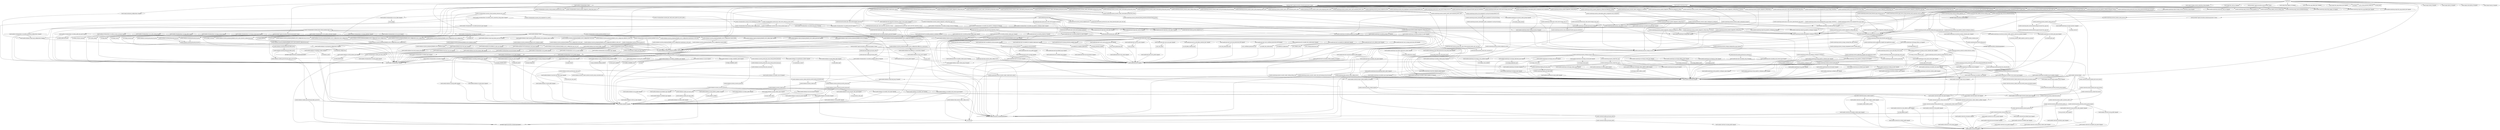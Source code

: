 digraph {
	compound = "true"
	newrank = "true"
	subgraph "root" {
		"[root] module.database.azuread_group.psql_ad_group (expand)" [label = "module.database.azuread_group.psql_ad_group", shape = "box"]
		"[root] module.database.azuread_group.psql_ad_group[\"administrators\"]" [label = "module.database.azuread_group.psql_ad_group", shape = "box"]
		"[root] module.database.azuread_group.psql_ad_group[\"readonly\"]" [label = "module.database.azuread_group.psql_ad_group", shape = "box"]
		"[root] module.database.azuread_group.psql_ad_group[\"readwrite\"]" [label = "module.database.azuread_group.psql_ad_group", shape = "box"]
		"[root] module.database.azuread_group.psql_admin_group" [label = "module.database.azuread_group.psql_admin_group", shape = "box"]
		"[root] module.database.azuread_group.psql_admin_group (expand)" [label = "module.database.azuread_group.psql_admin_group", shape = "box"]
		"[root] module.database.azurerm_network_security_group.psql" [label = "module.database.azurerm_network_security_group.psql", shape = "box"]
		"[root] module.database.azurerm_network_security_group.psql (expand)" [label = "module.database.azurerm_network_security_group.psql", shape = "box"]
		"[root] module.database.azurerm_postgresql_flexible_server.psql" [label = "module.database.azurerm_postgresql_flexible_server.psql", shape = "box"]
		"[root] module.database.azurerm_postgresql_flexible_server.psql (expand)" [label = "module.database.azurerm_postgresql_flexible_server.psql", shape = "box"]
		"[root] module.database.azurerm_postgresql_flexible_server_active_directory_administrator.psql" [label = "module.database.azurerm_postgresql_flexible_server_active_directory_administrator.psql", shape = "box"]
		"[root] module.database.azurerm_postgresql_flexible_server_active_directory_administrator.psql (expand)" [label = "module.database.azurerm_postgresql_flexible_server_active_directory_administrator.psql", shape = "box"]
		"[root] module.database.azurerm_postgresql_flexible_server_configuration.azure_configurations (expand)" [label = "module.database.azurerm_postgresql_flexible_server_configuration.azure_configurations", shape = "box"]
		"[root] module.database.azurerm_postgresql_flexible_server_configuration.azure_configurations[\"azure.accepted_password_auth_method\"]" [label = "module.database.azurerm_postgresql_flexible_server_configuration.azure_configurations", shape = "box"]
		"[root] module.database.azurerm_postgresql_flexible_server_configuration.azure_configurations[\"azure.extensions\"]" [label = "module.database.azurerm_postgresql_flexible_server_configuration.azure_configurations", shape = "box"]
		"[root] module.database.azurerm_postgresql_flexible_server_configuration.azure_configurations[\"password_encryption\"]" [label = "module.database.azurerm_postgresql_flexible_server_configuration.azure_configurations", shape = "box"]
		"[root] module.database.azurerm_postgresql_flexible_server_configuration.azure_configurations[\"pgbouncer.enabled\"]" [label = "module.database.azurerm_postgresql_flexible_server_configuration.azure_configurations", shape = "box"]
		"[root] module.database.azurerm_postgresql_flexible_server_configuration.effective_cache_size" [label = "module.database.azurerm_postgresql_flexible_server_configuration.effective_cache_size", shape = "box"]
		"[root] module.database.azurerm_postgresql_flexible_server_configuration.effective_cache_size (expand)" [label = "module.database.azurerm_postgresql_flexible_server_configuration.effective_cache_size", shape = "box"]
		"[root] module.database.azurerm_postgresql_flexible_server_configuration.effective_io_concurrency" [label = "module.database.azurerm_postgresql_flexible_server_configuration.effective_io_concurrency", shape = "box"]
		"[root] module.database.azurerm_postgresql_flexible_server_configuration.effective_io_concurrency (expand)" [label = "module.database.azurerm_postgresql_flexible_server_configuration.effective_io_concurrency", shape = "box"]
		"[root] module.database.azurerm_postgresql_flexible_server_configuration.maintenance_work_mem" [label = "module.database.azurerm_postgresql_flexible_server_configuration.maintenance_work_mem", shape = "box"]
		"[root] module.database.azurerm_postgresql_flexible_server_configuration.maintenance_work_mem (expand)" [label = "module.database.azurerm_postgresql_flexible_server_configuration.maintenance_work_mem", shape = "box"]
		"[root] module.database.azurerm_postgresql_flexible_server_configuration.max_wal_size" [label = "module.database.azurerm_postgresql_flexible_server_configuration.max_wal_size", shape = "box"]
		"[root] module.database.azurerm_postgresql_flexible_server_configuration.max_wal_size (expand)" [label = "module.database.azurerm_postgresql_flexible_server_configuration.max_wal_size", shape = "box"]
		"[root] module.database.azurerm_postgresql_flexible_server_configuration.shared_buffers" [label = "module.database.azurerm_postgresql_flexible_server_configuration.shared_buffers", shape = "box"]
		"[root] module.database.azurerm_postgresql_flexible_server_configuration.shared_buffers (expand)" [label = "module.database.azurerm_postgresql_flexible_server_configuration.shared_buffers", shape = "box"]
		"[root] module.database.azurerm_postgresql_flexible_server_configuration.work_mem" [label = "module.database.azurerm_postgresql_flexible_server_configuration.work_mem", shape = "box"]
		"[root] module.database.azurerm_postgresql_flexible_server_configuration.work_mem (expand)" [label = "module.database.azurerm_postgresql_flexible_server_configuration.work_mem", shape = "box"]
		"[root] module.database.azurerm_postgresql_flexible_server_database.psqldb (expand)" [label = "module.database.azurerm_postgresql_flexible_server_database.psqldb", shape = "box"]
		"[root] module.database.azurerm_postgresql_flexible_server_database.psqldb[\"db1\"]" [label = "module.database.azurerm_postgresql_flexible_server_database.psqldb", shape = "box"]
		"[root] module.database.azurerm_postgresql_flexible_server_database.psqldb[\"db2\"]" [label = "module.database.azurerm_postgresql_flexible_server_database.psqldb", shape = "box"]
		"[root] module.database.azurerm_private_dns_zone.psql" [label = "module.database.azurerm_private_dns_zone.psql", shape = "box"]
		"[root] module.database.azurerm_private_dns_zone.psql (expand)" [label = "module.database.azurerm_private_dns_zone.psql", shape = "box"]
		"[root] module.database.azurerm_private_dns_zone_virtual_network_link.psql" [label = "module.database.azurerm_private_dns_zone_virtual_network_link.psql", shape = "box"]
		"[root] module.database.azurerm_private_dns_zone_virtual_network_link.psql (expand)" [label = "module.database.azurerm_private_dns_zone_virtual_network_link.psql", shape = "box"]
		"[root] module.database.azurerm_resource_group.db" [label = "module.database.azurerm_resource_group.db", shape = "box"]
		"[root] module.database.azurerm_resource_group.db (expand)" [label = "module.database.azurerm_resource_group.db", shape = "box"]
		"[root] module.database.azurerm_subnet.psql" [label = "module.database.azurerm_subnet.psql", shape = "box"]
		"[root] module.database.azurerm_subnet.psql (expand)" [label = "module.database.azurerm_subnet.psql", shape = "box"]
		"[root] module.database.azurerm_subnet_network_security_group_association.psql" [label = "module.database.azurerm_subnet_network_security_group_association.psql", shape = "box"]
		"[root] module.database.azurerm_subnet_network_security_group_association.psql (expand)" [label = "module.database.azurerm_subnet_network_security_group_association.psql", shape = "box"]
		"[root] module.database.data.azurerm_client_config.current (expand)" [label = "module.database.data.azurerm_client_config.current", shape = "box"]
		"[root] module.database.random_password.psql_admin_password" [label = "module.database.random_password.psql_admin_password", shape = "box"]
		"[root] module.database.random_password.psql_admin_password (expand)" [label = "module.database.random_password.psql_admin_password", shape = "box"]
		"[root] module.database.random_pet.name_prefix" [label = "module.database.random_pet.name_prefix", shape = "box"]
		"[root] module.database.random_pet.name_prefix (expand)" [label = "module.database.random_pet.name_prefix", shape = "box"]
		"[root] module.keyvault.azurerm_key_vault.kv" [label = "module.keyvault.azurerm_key_vault.kv", shape = "box"]
		"[root] module.keyvault.azurerm_key_vault.kv (expand)" [label = "module.keyvault.azurerm_key_vault.kv", shape = "box"]
		"[root] module.keyvault.azurerm_key_vault_secret.db_connection_strings (expand)" [label = "module.keyvault.azurerm_key_vault_secret.db_connection_strings", shape = "box"]
		"[root] module.keyvault.azurerm_key_vault_secret.db_connection_strings[\"db1\"]" [label = "module.keyvault.azurerm_key_vault_secret.db_connection_strings", shape = "box"]
		"[root] module.keyvault.azurerm_key_vault_secret.db_connection_strings[\"db2\"]" [label = "module.keyvault.azurerm_key_vault_secret.db_connection_strings", shape = "box"]
		"[root] module.keyvault.azurerm_key_vault_secret.postgres_hostname" [label = "module.keyvault.azurerm_key_vault_secret.postgres_hostname", shape = "box"]
		"[root] module.keyvault.azurerm_key_vault_secret.postgres_hostname (expand)" [label = "module.keyvault.azurerm_key_vault_secret.postgres_hostname", shape = "box"]
		"[root] module.keyvault.azurerm_key_vault_secret.postgres_password" [label = "module.keyvault.azurerm_key_vault_secret.postgres_password", shape = "box"]
		"[root] module.keyvault.azurerm_key_vault_secret.postgres_password (expand)" [label = "module.keyvault.azurerm_key_vault_secret.postgres_password", shape = "box"]
		"[root] module.keyvault.azurerm_private_dns_zone.pdz_kv" [label = "module.keyvault.azurerm_private_dns_zone.pdz_kv", shape = "box"]
		"[root] module.keyvault.azurerm_private_dns_zone.pdz_kv (expand)" [label = "module.keyvault.azurerm_private_dns_zone.pdz_kv", shape = "box"]
		"[root] module.keyvault.azurerm_private_dns_zone_virtual_network_link.kv_pdz_vnet_link" [label = "module.keyvault.azurerm_private_dns_zone_virtual_network_link.kv_pdz_vnet_link", shape = "box"]
		"[root] module.keyvault.azurerm_private_dns_zone_virtual_network_link.kv_pdz_vnet_link (expand)" [label = "module.keyvault.azurerm_private_dns_zone_virtual_network_link.kv_pdz_vnet_link", shape = "box"]
		"[root] module.keyvault.azurerm_private_endpoint.pe_kv" [label = "module.keyvault.azurerm_private_endpoint.pe_kv", shape = "box"]
		"[root] module.keyvault.azurerm_private_endpoint.pe_kv (expand)" [label = "module.keyvault.azurerm_private_endpoint.pe_kv", shape = "box"]
		"[root] module.keyvault.azurerm_resource_group.kv" [label = "module.keyvault.azurerm_resource_group.kv", shape = "box"]
		"[root] module.keyvault.azurerm_resource_group.kv (expand)" [label = "module.keyvault.azurerm_resource_group.kv", shape = "box"]
		"[root] module.keyvault.data.azurerm_client_config.current (expand)" [label = "module.keyvault.data.azurerm_client_config.current", shape = "box"]
		"[root] module.keyvault.random_pet.name_prefix" [label = "module.keyvault.random_pet.name_prefix", shape = "box"]
		"[root] module.keyvault.random_pet.name_prefix (expand)" [label = "module.keyvault.random_pet.name_prefix", shape = "box"]
		"[root] module.monitoring.azapi_resource.DfSMDVMSettings" [label = "module.monitoring.azapi_resource.DfSMDVMSettings", shape = "box"]
		"[root] module.monitoring.azapi_resource.DfSMDVMSettings (expand)" [label = "module.monitoring.azapi_resource.DfSMDVMSettings", shape = "box"]
		"[root] module.monitoring.azapi_resource.setting_agentless_vm" [label = "module.monitoring.azapi_resource.setting_agentless_vm", shape = "box"]
		"[root] module.monitoring.azapi_resource.setting_agentless_vm (expand)" [label = "module.monitoring.azapi_resource.setting_agentless_vm", shape = "box"]
		"[root] module.monitoring.azapi_update_resource.setting_cspm" [label = "module.monitoring.azapi_update_resource.setting_cspm", shape = "box"]
		"[root] module.monitoring.azapi_update_resource.setting_cspm (expand)" [label = "module.monitoring.azapi_update_resource.setting_cspm", shape = "box"]
		"[root] module.monitoring.azurerm_advanced_threat_protection.advanced_threat_proctec" [label = "module.monitoring.azurerm_advanced_threat_protection.advanced_threat_proctec", shape = "box"]
		"[root] module.monitoring.azurerm_advanced_threat_protection.advanced_threat_proctec (expand)" [label = "module.monitoring.azurerm_advanced_threat_protection.advanced_threat_proctec", shape = "box"]
		"[root] module.monitoring.azurerm_app_service_virtual_network_swift_connection.swift_conncetion" [label = "module.monitoring.azurerm_app_service_virtual_network_swift_connection.swift_conncetion", shape = "box"]
		"[root] module.monitoring.azurerm_app_service_virtual_network_swift_connection.swift_conncetion (expand)" [label = "module.monitoring.azurerm_app_service_virtual_network_swift_connection.swift_conncetion", shape = "box"]
		"[root] module.monitoring.azurerm_application_insights.linux-application-insights" [label = "module.monitoring.azurerm_application_insights.linux-application-insights", shape = "box"]
		"[root] module.monitoring.azurerm_application_insights.linux-application-insights (expand)" [label = "module.monitoring.azurerm_application_insights.linux-application-insights", shape = "box"]
		"[root] module.monitoring.azurerm_key_vault_access_policy.function_app_policy" [label = "module.monitoring.azurerm_key_vault_access_policy.function_app_policy", shape = "box"]
		"[root] module.monitoring.azurerm_key_vault_access_policy.function_app_policy (expand)" [label = "module.monitoring.azurerm_key_vault_access_policy.function_app_policy", shape = "box"]
		"[root] module.monitoring.azurerm_key_vault_secret.storage_access_key" [label = "module.monitoring.azurerm_key_vault_secret.storage_access_key", shape = "box"]
		"[root] module.monitoring.azurerm_key_vault_secret.storage_access_key (expand)" [label = "module.monitoring.azurerm_key_vault_secret.storage_access_key", shape = "box"]
		"[root] module.monitoring.azurerm_key_vault_secret.storage_conn_str" [label = "module.monitoring.azurerm_key_vault_secret.storage_conn_str", shape = "box"]
		"[root] module.monitoring.azurerm_key_vault_secret.storage_conn_str (expand)" [label = "module.monitoring.azurerm_key_vault_secret.storage_conn_str", shape = "box"]
		"[root] module.monitoring.azurerm_linux_function_app.diag_app" [label = "module.monitoring.azurerm_linux_function_app.diag_app", shape = "box"]
		"[root] module.monitoring.azurerm_linux_function_app.diag_app (expand)" [label = "module.monitoring.azurerm_linux_function_app.diag_app", shape = "box"]
		"[root] module.monitoring.azurerm_linux_function_app_slot.diag_app_slot" [label = "module.monitoring.azurerm_linux_function_app_slot.diag_app_slot", shape = "box"]
		"[root] module.monitoring.azurerm_linux_function_app_slot.diag_app_slot (expand)" [label = "module.monitoring.azurerm_linux_function_app_slot.diag_app_slot", shape = "box"]
		"[root] module.monitoring.azurerm_log_analytics_solution.workspace_solution (expand)" [label = "module.monitoring.azurerm_log_analytics_solution.workspace_solution", shape = "box"]
		"[root] module.monitoring.azurerm_log_analytics_solution.workspace_solution[\"ContainerInsight\"]" [label = "module.monitoring.azurerm_log_analytics_solution.workspace_solution", shape = "box"]
		"[root] module.monitoring.azurerm_log_analytics_workspace.workspace" [label = "module.monitoring.azurerm_log_analytics_workspace.workspace", shape = "box"]
		"[root] module.monitoring.azurerm_log_analytics_workspace.workspace (expand)" [label = "module.monitoring.azurerm_log_analytics_workspace.workspace", shape = "box"]
		"[root] module.monitoring.azurerm_monitor_action_group.ag" [label = "module.monitoring.azurerm_monitor_action_group.ag", shape = "box"]
		"[root] module.monitoring.azurerm_monitor_action_group.ag (expand)" [label = "module.monitoring.azurerm_monitor_action_group.ag", shape = "box"]
		"[root] module.monitoring.azurerm_monitor_diagnostic_setting.diag_kv" [label = "module.monitoring.azurerm_monitor_diagnostic_setting.diag_kv", shape = "box"]
		"[root] module.monitoring.azurerm_monitor_diagnostic_setting.diag_kv (expand)" [label = "module.monitoring.azurerm_monitor_diagnostic_setting.diag_kv", shape = "box"]
		"[root] module.monitoring.azurerm_monitor_diagnostic_setting.diag_psql" [label = "module.monitoring.azurerm_monitor_diagnostic_setting.diag_psql", shape = "box"]
		"[root] module.monitoring.azurerm_monitor_diagnostic_setting.diag_psql (expand)" [label = "module.monitoring.azurerm_monitor_diagnostic_setting.diag_psql", shape = "box"]
		"[root] module.monitoring.azurerm_monitor_diagnostic_setting.diag_st" [label = "module.monitoring.azurerm_monitor_diagnostic_setting.diag_st", shape = "box"]
		"[root] module.monitoring.azurerm_monitor_diagnostic_setting.diag_st (expand)" [label = "module.monitoring.azurerm_monitor_diagnostic_setting.diag_st", shape = "box"]
		"[root] module.monitoring.azurerm_monitor_diagnostic_setting.diag_st_container" [label = "module.monitoring.azurerm_monitor_diagnostic_setting.diag_st_container", shape = "box"]
		"[root] module.monitoring.azurerm_monitor_diagnostic_setting.diag_st_container (expand)" [label = "module.monitoring.azurerm_monitor_diagnostic_setting.diag_st_container", shape = "box"]
		"[root] module.monitoring.azurerm_monitor_diagnostic_setting.diag_vnet" [label = "module.monitoring.azurerm_monitor_diagnostic_setting.diag_vnet", shape = "box"]
		"[root] module.monitoring.azurerm_monitor_diagnostic_setting.diag_vnet (expand)" [label = "module.monitoring.azurerm_monitor_diagnostic_setting.diag_vnet", shape = "box"]
		"[root] module.monitoring.azurerm_monitor_diagnostic_setting.func_app_diag" [label = "module.monitoring.azurerm_monitor_diagnostic_setting.func_app_diag", shape = "box"]
		"[root] module.monitoring.azurerm_monitor_diagnostic_setting.func_app_diag (expand)" [label = "module.monitoring.azurerm_monitor_diagnostic_setting.func_app_diag", shape = "box"]
		"[root] module.monitoring.azurerm_monitor_diagnostic_setting.nsg_diagnostic_setting (expand)" [label = "module.monitoring.azurerm_monitor_diagnostic_setting.nsg_diagnostic_setting", shape = "box"]
		"[root] module.monitoring.azurerm_monitor_diagnostic_setting.nsg_diagnostic_setting[\"nsg-jumpbox\"]" [label = "module.monitoring.azurerm_monitor_diagnostic_setting.nsg_diagnostic_setting", shape = "box"]
		"[root] module.monitoring.azurerm_monitor_diagnostic_setting.nsg_diagnostic_setting[\"nsg-psql\"]" [label = "module.monitoring.azurerm_monitor_diagnostic_setting.nsg_diagnostic_setting", shape = "box"]
		"[root] module.monitoring.azurerm_monitor_metric_alert.postgresql_metric_alert (expand)" [label = "module.monitoring.azurerm_monitor_metric_alert.postgresql_metric_alert", shape = "box"]
		"[root] module.monitoring.azurerm_monitor_metric_alert.postgresql_metric_alert[\"cpu_usage_high\"]" [label = "module.monitoring.azurerm_monitor_metric_alert.postgresql_metric_alert", shape = "box"]
		"[root] module.monitoring.azurerm_monitor_metric_alert.postgresql_metric_alert[\"cpu_usage_low\"]" [label = "module.monitoring.azurerm_monitor_metric_alert.postgresql_metric_alert", shape = "box"]
		"[root] module.monitoring.azurerm_monitor_metric_alert.postgresql_metric_alert[\"memory_usage_high\"]" [label = "module.monitoring.azurerm_monitor_metric_alert.postgresql_metric_alert", shape = "box"]
		"[root] module.monitoring.azurerm_monitor_metric_alert.postgresql_metric_alert[\"memory_usage_low\"]" [label = "module.monitoring.azurerm_monitor_metric_alert.postgresql_metric_alert", shape = "box"]
		"[root] module.monitoring.azurerm_network_watcher.network_watcher" [label = "module.monitoring.azurerm_network_watcher.network_watcher", shape = "box"]
		"[root] module.monitoring.azurerm_network_watcher.network_watcher (expand)" [label = "module.monitoring.azurerm_network_watcher.network_watcher", shape = "box"]
		"[root] module.monitoring.azurerm_network_watcher_flow_log.nw_flow_log (expand)" [label = "module.monitoring.azurerm_network_watcher_flow_log.nw_flow_log", shape = "box"]
		"[root] module.monitoring.azurerm_network_watcher_flow_log.nw_flow_log[\"nsg-jumpbox\"]" [label = "module.monitoring.azurerm_network_watcher_flow_log.nw_flow_log", shape = "box"]
		"[root] module.monitoring.azurerm_network_watcher_flow_log.nw_flow_log[\"nsg-psql\"]" [label = "module.monitoring.azurerm_network_watcher_flow_log.nw_flow_log", shape = "box"]
		"[root] module.monitoring.azurerm_private_dns_zone.pdz_blob" [label = "module.monitoring.azurerm_private_dns_zone.pdz_blob", shape = "box"]
		"[root] module.monitoring.azurerm_private_dns_zone.pdz_blob (expand)" [label = "module.monitoring.azurerm_private_dns_zone.pdz_blob", shape = "box"]
		"[root] module.monitoring.azurerm_private_dns_zone_virtual_network_link.blob_pdz_vnet_link" [label = "module.monitoring.azurerm_private_dns_zone_virtual_network_link.blob_pdz_vnet_link", shape = "box"]
		"[root] module.monitoring.azurerm_private_dns_zone_virtual_network_link.blob_pdz_vnet_link (expand)" [label = "module.monitoring.azurerm_private_dns_zone_virtual_network_link.blob_pdz_vnet_link", shape = "box"]
		"[root] module.monitoring.azurerm_private_endpoint.pe_blob" [label = "module.monitoring.azurerm_private_endpoint.pe_blob", shape = "box"]
		"[root] module.monitoring.azurerm_private_endpoint.pe_blob (expand)" [label = "module.monitoring.azurerm_private_endpoint.pe_blob", shape = "box"]
		"[root] module.monitoring.azurerm_resource_group.diag" [label = "module.monitoring.azurerm_resource_group.diag", shape = "box"]
		"[root] module.monitoring.azurerm_resource_group.diag (expand)" [label = "module.monitoring.azurerm_resource_group.diag", shape = "box"]
		"[root] module.monitoring.azurerm_role_assignment.func_app_reader" [label = "module.monitoring.azurerm_role_assignment.func_app_reader", shape = "box"]
		"[root] module.monitoring.azurerm_role_assignment.func_app_reader (expand)" [label = "module.monitoring.azurerm_role_assignment.func_app_reader", shape = "box"]
		"[root] module.monitoring.azurerm_role_assignment.func_app_storage_contributor" [label = "module.monitoring.azurerm_role_assignment.func_app_storage_contributor", shape = "box"]
		"[root] module.monitoring.azurerm_role_assignment.func_app_storage_contributor (expand)" [label = "module.monitoring.azurerm_role_assignment.func_app_storage_contributor", shape = "box"]
		"[root] module.monitoring.azurerm_role_assignment.function_app_sql_contributor" [label = "module.monitoring.azurerm_role_assignment.function_app_sql_contributor", shape = "box"]
		"[root] module.monitoring.azurerm_role_assignment.function_app_sql_contributor (expand)" [label = "module.monitoring.azurerm_role_assignment.function_app_sql_contributor", shape = "box"]
		"[root] module.monitoring.azurerm_role_assignment.va-auto-provisioning-identity-role" [label = "module.monitoring.azurerm_role_assignment.va-auto-provisioning-identity-role", shape = "box"]
		"[root] module.monitoring.azurerm_role_assignment.va-auto-provisioning-identity-role (expand)" [label = "module.monitoring.azurerm_role_assignment.va-auto-provisioning-identity-role", shape = "box"]
		"[root] module.monitoring.azurerm_security_center_auto_provisioning.auto-provisioning" [label = "module.monitoring.azurerm_security_center_auto_provisioning.auto-provisioning", shape = "box"]
		"[root] module.monitoring.azurerm_security_center_auto_provisioning.auto-provisioning (expand)" [label = "module.monitoring.azurerm_security_center_auto_provisioning.auto-provisioning", shape = "box"]
		"[root] module.monitoring.azurerm_security_center_automation.la-exports" [label = "module.monitoring.azurerm_security_center_automation.la-exports", shape = "box"]
		"[root] module.monitoring.azurerm_security_center_automation.la-exports (expand)" [label = "module.monitoring.azurerm_security_center_automation.la-exports", shape = "box"]
		"[root] module.monitoring.azurerm_security_center_contact.mdc_contact" [label = "module.monitoring.azurerm_security_center_contact.mdc_contact", shape = "box"]
		"[root] module.monitoring.azurerm_security_center_contact.mdc_contact (expand)" [label = "module.monitoring.azurerm_security_center_contact.mdc_contact", shape = "box"]
		"[root] module.monitoring.azurerm_security_center_setting.setting_mde" [label = "module.monitoring.azurerm_security_center_setting.setting_mde", shape = "box"]
		"[root] module.monitoring.azurerm_security_center_setting.setting_mde (expand)" [label = "module.monitoring.azurerm_security_center_setting.setting_mde", shape = "box"]
		"[root] module.monitoring.azurerm_security_center_subscription_pricing.mdc_pricing (expand)" [label = "module.monitoring.azurerm_security_center_subscription_pricing.mdc_pricing", shape = "box"]
		"[root] module.monitoring.azurerm_security_center_subscription_pricing.mdc_pricing[\"0\"]" [label = "module.monitoring.azurerm_security_center_subscription_pricing.mdc_pricing", shape = "box"]
		"[root] module.monitoring.azurerm_security_center_subscription_pricing.mdc_pricing[\"1\"]" [label = "module.monitoring.azurerm_security_center_subscription_pricing.mdc_pricing", shape = "box"]
		"[root] module.monitoring.azurerm_security_center_subscription_pricing.mdc_pricing[\"2\"]" [label = "module.monitoring.azurerm_security_center_subscription_pricing.mdc_pricing", shape = "box"]
		"[root] module.monitoring.azurerm_security_center_subscription_pricing.mdc_pricing[\"3\"]" [label = "module.monitoring.azurerm_security_center_subscription_pricing.mdc_pricing", shape = "box"]
		"[root] module.monitoring.azurerm_security_center_subscription_pricing.mdc_pricing[\"4\"]" [label = "module.monitoring.azurerm_security_center_subscription_pricing.mdc_pricing", shape = "box"]
		"[root] module.monitoring.azurerm_security_center_subscription_pricing.mdc_pricing[\"5\"]" [label = "module.monitoring.azurerm_security_center_subscription_pricing.mdc_pricing", shape = "box"]
		"[root] module.monitoring.azurerm_security_center_workspace.la_workspace" [label = "module.monitoring.azurerm_security_center_workspace.la_workspace", shape = "box"]
		"[root] module.monitoring.azurerm_security_center_workspace.la_workspace (expand)" [label = "module.monitoring.azurerm_security_center_workspace.la_workspace", shape = "box"]
		"[root] module.monitoring.azurerm_service_plan.diag_service_plan" [label = "module.monitoring.azurerm_service_plan.diag_service_plan", shape = "box"]
		"[root] module.monitoring.azurerm_service_plan.diag_service_plan (expand)" [label = "module.monitoring.azurerm_service_plan.diag_service_plan", shape = "box"]
		"[root] module.monitoring.azurerm_storage_account.st" [label = "module.monitoring.azurerm_storage_account.st", shape = "box"]
		"[root] module.monitoring.azurerm_storage_account.st (expand)" [label = "module.monitoring.azurerm_storage_account.st", shape = "box"]
		"[root] module.monitoring.azurerm_storage_container.func_app_container" [label = "module.monitoring.azurerm_storage_container.func_app_container", shape = "box"]
		"[root] module.monitoring.azurerm_storage_container.func_app_container (expand)" [label = "module.monitoring.azurerm_storage_container.func_app_container", shape = "box"]
		"[root] module.monitoring.azurerm_storage_management_policy.st_mgmt_policy" [label = "module.monitoring.azurerm_storage_management_policy.st_mgmt_policy", shape = "box"]
		"[root] module.monitoring.azurerm_storage_management_policy.st_mgmt_policy (expand)" [label = "module.monitoring.azurerm_storage_management_policy.st_mgmt_policy", shape = "box"]
		"[root] module.monitoring.azurerm_subnet.func_app" [label = "module.monitoring.azurerm_subnet.func_app", shape = "box"]
		"[root] module.monitoring.azurerm_subnet.func_app (expand)" [label = "module.monitoring.azurerm_subnet.func_app", shape = "box"]
		"[root] module.monitoring.azurerm_subscription_policy_assignment.mcsb_assignment" [label = "module.monitoring.azurerm_subscription_policy_assignment.mcsb_assignment", shape = "box"]
		"[root] module.monitoring.azurerm_subscription_policy_assignment.mcsb_assignment (expand)" [label = "module.monitoring.azurerm_subscription_policy_assignment.mcsb_assignment", shape = "box"]
		"[root] module.monitoring.azurerm_subscription_policy_assignment.va-auto-provisioning" [label = "module.monitoring.azurerm_subscription_policy_assignment.va-auto-provisioning", shape = "box"]
		"[root] module.monitoring.azurerm_subscription_policy_assignment.va-auto-provisioning (expand)" [label = "module.monitoring.azurerm_subscription_policy_assignment.va-auto-provisioning", shape = "box"]
		"[root] module.monitoring.data.archive_file.app_zip (expand)" [label = "module.monitoring.data.archive_file.app_zip", shape = "box"]
		"[root] module.monitoring.data.azurerm_client_config.current (expand)" [label = "module.monitoring.data.azurerm_client_config.current", shape = "box"]
		"[root] module.monitoring.data.azurerm_function_app_host_keys.func_app_keys" [label = "module.monitoring.data.azurerm_function_app_host_keys.func_app_keys", shape = "box"]
		"[root] module.monitoring.data.azurerm_function_app_host_keys.func_app_keys (expand)" [label = "module.monitoring.data.azurerm_function_app_host_keys.func_app_keys", shape = "box"]
		"[root] module.monitoring.data.azurerm_subscription.current (expand)" [label = "module.monitoring.data.azurerm_subscription.current", shape = "box"]
		"[root] module.monitoring.random_pet.name_prefix" [label = "module.monitoring.random_pet.name_prefix", shape = "box"]
		"[root] module.monitoring.random_pet.name_prefix (expand)" [label = "module.monitoring.random_pet.name_prefix", shape = "box"]
		"[root] module.virtualmachines.azurerm_key_vault_access_policy.vm_access_policy" [label = "module.virtualmachines.azurerm_key_vault_access_policy.vm_access_policy", shape = "box"]
		"[root] module.virtualmachines.azurerm_key_vault_access_policy.vm_access_policy (expand)" [label = "module.virtualmachines.azurerm_key_vault_access_policy.vm_access_policy", shape = "box"]
		"[root] module.virtualmachines.azurerm_linux_virtual_machine.mgmt_vm" [label = "module.virtualmachines.azurerm_linux_virtual_machine.mgmt_vm", shape = "box"]
		"[root] module.virtualmachines.azurerm_linux_virtual_machine.mgmt_vm (expand)" [label = "module.virtualmachines.azurerm_linux_virtual_machine.mgmt_vm", shape = "box"]
		"[root] module.virtualmachines.azurerm_monitor_diagnostic_setting.diag_mgmt_vm" [label = "module.virtualmachines.azurerm_monitor_diagnostic_setting.diag_mgmt_vm", shape = "box"]
		"[root] module.virtualmachines.azurerm_monitor_diagnostic_setting.diag_mgmt_vm (expand)" [label = "module.virtualmachines.azurerm_monitor_diagnostic_setting.diag_mgmt_vm", shape = "box"]
		"[root] module.virtualmachines.azurerm_network_interface.vm_nic" [label = "module.virtualmachines.azurerm_network_interface.vm_nic", shape = "box"]
		"[root] module.virtualmachines.azurerm_network_interface.vm_nic (expand)" [label = "module.virtualmachines.azurerm_network_interface.vm_nic", shape = "box"]
		"[root] module.virtualmachines.azurerm_resource_group.vm" [label = "module.virtualmachines.azurerm_resource_group.vm", shape = "box"]
		"[root] module.virtualmachines.azurerm_resource_group.vm (expand)" [label = "module.virtualmachines.azurerm_resource_group.vm", shape = "box"]
		"[root] module.virtualmachines.azurerm_role_assignment.vm_reader" [label = "module.virtualmachines.azurerm_role_assignment.vm_reader", shape = "box"]
		"[root] module.virtualmachines.azurerm_role_assignment.vm_reader (expand)" [label = "module.virtualmachines.azurerm_role_assignment.vm_reader", shape = "box"]
		"[root] module.virtualmachines.azurerm_virtual_machine_extension.init_script" [label = "module.virtualmachines.azurerm_virtual_machine_extension.init_script", shape = "box"]
		"[root] module.virtualmachines.azurerm_virtual_machine_extension.init_script (expand)" [label = "module.virtualmachines.azurerm_virtual_machine_extension.init_script", shape = "box"]
		"[root] module.virtualmachines.data.azurerm_client_config.current (expand)" [label = "module.virtualmachines.data.azurerm_client_config.current", shape = "box"]
		"[root] module.virtualmachines.random_pet.name_prefix" [label = "module.virtualmachines.random_pet.name_prefix", shape = "box"]
		"[root] module.virtualmachines.random_pet.name_prefix (expand)" [label = "module.virtualmachines.random_pet.name_prefix", shape = "box"]
		"[root] module.vnetwork.azurerm_bastion_host.azure_bastion" [label = "module.vnetwork.azurerm_bastion_host.azure_bastion", shape = "box"]
		"[root] module.vnetwork.azurerm_bastion_host.azure_bastion (expand)" [label = "module.vnetwork.azurerm_bastion_host.azure_bastion", shape = "box"]
		"[root] module.vnetwork.azurerm_network_security_group.jumpbox" [label = "module.vnetwork.azurerm_network_security_group.jumpbox", shape = "box"]
		"[root] module.vnetwork.azurerm_network_security_group.jumpbox (expand)" [label = "module.vnetwork.azurerm_network_security_group.jumpbox", shape = "box"]
		"[root] module.vnetwork.azurerm_public_ip.bastion_public_ip" [label = "module.vnetwork.azurerm_public_ip.bastion_public_ip", shape = "box"]
		"[root] module.vnetwork.azurerm_public_ip.bastion_public_ip (expand)" [label = "module.vnetwork.azurerm_public_ip.bastion_public_ip", shape = "box"]
		"[root] module.vnetwork.azurerm_resource_group.vnet" [label = "module.vnetwork.azurerm_resource_group.vnet", shape = "box"]
		"[root] module.vnetwork.azurerm_resource_group.vnet (expand)" [label = "module.vnetwork.azurerm_resource_group.vnet", shape = "box"]
		"[root] module.vnetwork.azurerm_subnet.hub_bastion" [label = "module.vnetwork.azurerm_subnet.hub_bastion", shape = "box"]
		"[root] module.vnetwork.azurerm_subnet.hub_bastion (expand)" [label = "module.vnetwork.azurerm_subnet.hub_bastion", shape = "box"]
		"[root] module.vnetwork.azurerm_subnet.jumpbox" [label = "module.vnetwork.azurerm_subnet.jumpbox", shape = "box"]
		"[root] module.vnetwork.azurerm_subnet.jumpbox (expand)" [label = "module.vnetwork.azurerm_subnet.jumpbox", shape = "box"]
		"[root] module.vnetwork.azurerm_subnet_network_security_group_association.jumpbox" [label = "module.vnetwork.azurerm_subnet_network_security_group_association.jumpbox", shape = "box"]
		"[root] module.vnetwork.azurerm_subnet_network_security_group_association.jumpbox (expand)" [label = "module.vnetwork.azurerm_subnet_network_security_group_association.jumpbox", shape = "box"]
		"[root] module.vnetwork.azurerm_virtual_network.vnet" [label = "module.vnetwork.azurerm_virtual_network.vnet", shape = "box"]
		"[root] module.vnetwork.azurerm_virtual_network.vnet (expand)" [label = "module.vnetwork.azurerm_virtual_network.vnet", shape = "box"]
		"[root] module.vnetwork.random_pet.name_prefix" [label = "module.vnetwork.random_pet.name_prefix", shape = "box"]
		"[root] module.vnetwork.random_pet.name_prefix (expand)" [label = "module.vnetwork.random_pet.name_prefix", shape = "box"]
		"[root] provider[\"registry.terraform.io/azure/azapi\"]" [label = "provider[\"registry.terraform.io/azure/azapi\"]", shape = "diamond"]
		"[root] provider[\"registry.terraform.io/hashicorp/archive\"]" [label = "provider[\"registry.terraform.io/hashicorp/archive\"]", shape = "diamond"]
		"[root] provider[\"registry.terraform.io/hashicorp/azuread\"]" [label = "provider[\"registry.terraform.io/hashicorp/azuread\"]", shape = "diamond"]
		"[root] provider[\"registry.terraform.io/hashicorp/azurerm\"]" [label = "provider[\"registry.terraform.io/hashicorp/azurerm\"]", shape = "diamond"]
		"[root] provider[\"registry.terraform.io/hashicorp/random\"]" [label = "provider[\"registry.terraform.io/hashicorp/random\"]", shape = "diamond"]
		"[root] var.admin_public_key_path" [label = "var.admin_public_key_path", shape = "note"]
		"[root] var.admin_ssh_key_username" [label = "var.admin_ssh_key_username", shape = "note"]
		"[root] var.auto_grow_enabled" [label = "var.auto_grow_enabled", shape = "note"]
		"[root] var.backup_retention_days" [label = "var.backup_retention_days", shape = "note"]
		"[root] var.bypass" [label = "var.bypass", shape = "note"]
		"[root] var.cpu_cores" [label = "var.cpu_cores", shape = "note"]
		"[root] var.database_names" [label = "var.database_names", shape = "note"]
		"[root] var.email_receivers" [label = "var.email_receivers", shape = "note"]
		"[root] var.enable_rbac_authorization" [label = "var.enable_rbac_authorization", shape = "note"]
		"[root] var.enabled_for_deployment" [label = "var.enabled_for_deployment", shape = "note"]
		"[root] var.enabled_for_disk_encryption" [label = "var.enabled_for_disk_encryption", shape = "note"]
		"[root] var.enabled_for_template_deployment" [label = "var.enabled_for_template_deployment", shape = "note"]
		"[root] var.funcapp_allways_on" [label = "var.funcapp_allways_on", shape = "note"]
		"[root] var.funcapp_subnet_address_prefix" [label = "var.funcapp_subnet_address_prefix", shape = "note"]
		"[root] var.geo_redundant_backup_enabled" [label = "var.geo_redundant_backup_enabled", shape = "note"]
		"[root] var.high_availability_mode" [label = "var.high_availability_mode", shape = "note"]
		"[root] var.hub_bastion_subnet_address_prefixes" [label = "var.hub_bastion_subnet_address_prefixes", shape = "note"]
		"[root] var.image_offer" [label = "var.image_offer", shape = "note"]
		"[root] var.image_publisher" [label = "var.image_publisher", shape = "note"]
		"[root] var.image_sku" [label = "var.image_sku", shape = "note"]
		"[root] var.image_version" [label = "var.image_version", shape = "note"]
		"[root] var.jumpbox_subnet_address_prefix" [label = "var.jumpbox_subnet_address_prefix", shape = "note"]
		"[root] var.kv_certificate_permissions_full" [label = "var.kv_certificate_permissions_full", shape = "note"]
		"[root] var.kv_default_action" [label = "var.kv_default_action", shape = "note"]
		"[root] var.kv_ip_rules" [label = "var.kv_ip_rules", shape = "note"]
		"[root] var.kv_key_permissions_full" [label = "var.kv_key_permissions_full", shape = "note"]
		"[root] var.kv_secret_permissions_full" [label = "var.kv_secret_permissions_full", shape = "note"]
		"[root] var.kv_sku_name" [label = "var.kv_sku_name", shape = "note"]
		"[root] var.kv_storage_permissions_full" [label = "var.kv_storage_permissions_full", shape = "note"]
		"[root] var.kv_virtual_network_subnet_ids" [label = "var.kv_virtual_network_subnet_ids", shape = "note"]
		"[root] var.location" [label = "var.location", shape = "note"]
		"[root] var.log_analytics_retention_days" [label = "var.log_analytics_retention_days", shape = "note"]
		"[root] var.log_analytics_workspace_sku" [label = "var.log_analytics_workspace_sku", shape = "note"]
		"[root] var.maintenance_window" [label = "var.maintenance_window", shape = "note"]
		"[root] var.network_watcher_retention_days" [label = "var.network_watcher_retention_days", shape = "note"]
		"[root] var.network_watcher_traffic_analytics_interval_in_minutes" [label = "var.network_watcher_traffic_analytics_interval_in_minutes", shape = "note"]
		"[root] var.nsg_security_rules_jumpbox" [label = "var.nsg_security_rules_jumpbox", shape = "note"]
		"[root] var.nsg_security_rules_psql" [label = "var.nsg_security_rules_psql", shape = "note"]
		"[root] var.os_disk_caching" [label = "var.os_disk_caching", shape = "note"]
		"[root] var.pe_blob_private_dns_zone_group_name" [label = "var.pe_blob_private_dns_zone_group_name", shape = "note"]
		"[root] var.pe_blob_subresource_names" [label = "var.pe_blob_subresource_names", shape = "note"]
		"[root] var.postgresql_configurations" [label = "var.postgresql_configurations", shape = "note"]
		"[root] var.private_dns_zone_name" [label = "var.private_dns_zone_name", shape = "note"]
		"[root] var.psql_address_prefixes" [label = "var.psql_address_prefixes", shape = "note"]
		"[root] var.psql_admin_login" [label = "var.psql_admin_login", shape = "note"]
		"[root] var.psql_name" [label = "var.psql_name", shape = "note"]
		"[root] var.psql_sku_name" [label = "var.psql_sku_name", shape = "note"]
		"[root] var.psql_storage_mb" [label = "var.psql_storage_mb", shape = "note"]
		"[root] var.psql_subnet_name" [label = "var.psql_subnet_name", shape = "note"]
		"[root] var.psql_version" [label = "var.psql_version", shape = "note"]
		"[root] var.purge_protection_enabled" [label = "var.purge_protection_enabled", shape = "note"]
		"[root] var.sas_token" [label = "var.sas_token", shape = "note"]
		"[root] var.security_center_pricing" [label = "var.security_center_pricing", shape = "note"]
		"[root] var.sku_name_service_plan" [label = "var.sku_name_service_plan", shape = "note"]
		"[root] var.soft_delete_retention_days" [label = "var.soft_delete_retention_days", shape = "note"]
		"[root] var.solution_plan_map" [label = "var.solution_plan_map", shape = "note"]
		"[root] var.standby_availability_zone" [label = "var.standby_availability_zone", shape = "note"]
		"[root] var.storage_access_tier" [label = "var.storage_access_tier", shape = "note"]
		"[root] var.storage_account_kind" [label = "var.storage_account_kind", shape = "note"]
		"[root] var.storage_account_retention_days" [label = "var.storage_account_retention_days", shape = "note"]
		"[root] var.storage_account_tier" [label = "var.storage_account_tier", shape = "note"]
		"[root] var.storage_account_type" [label = "var.storage_account_type", shape = "note"]
		"[root] var.storage_default_action" [label = "var.storage_default_action", shape = "note"]
		"[root] var.storage_ip_rules" [label = "var.storage_ip_rules", shape = "note"]
		"[root] var.storage_is_hns_enabled" [label = "var.storage_is_hns_enabled", shape = "note"]
		"[root] var.storage_replication_type" [label = "var.storage_replication_type", shape = "note"]
		"[root] var.total_memory_gb" [label = "var.total_memory_gb", shape = "note"]
		"[root] var.vm_admin_username" [label = "var.vm_admin_username", shape = "note"]
		"[root] var.vm_size" [label = "var.vm_size", shape = "note"]
		"[root] var.vnet_address_space" [label = "var.vnet_address_space", shape = "note"]
		"[root] var.zone" [label = "var.zone", shape = "note"]
		"[root] module.database (close)" -> "[root] module.database.azuread_group.psql_ad_group[\"administrators\"]"
		"[root] module.database (close)" -> "[root] module.database.azuread_group.psql_ad_group[\"readonly\"]"
		"[root] module.database (close)" -> "[root] module.database.azuread_group.psql_ad_group[\"readwrite\"]"
		"[root] module.database (close)" -> "[root] module.database.azurerm_postgresql_flexible_server_active_directory_administrator.psql"
		"[root] module.database (close)" -> "[root] module.database.azurerm_postgresql_flexible_server_configuration.azure_configurations[\"azure.accepted_password_auth_method\"]"
		"[root] module.database (close)" -> "[root] module.database.azurerm_postgresql_flexible_server_configuration.azure_configurations[\"azure.extensions\"]"
		"[root] module.database (close)" -> "[root] module.database.azurerm_postgresql_flexible_server_configuration.azure_configurations[\"password_encryption\"]"
		"[root] module.database (close)" -> "[root] module.database.azurerm_postgresql_flexible_server_configuration.azure_configurations[\"pgbouncer.enabled\"]"
		"[root] module.database (close)" -> "[root] module.database.azurerm_postgresql_flexible_server_configuration.effective_cache_size"
		"[root] module.database (close)" -> "[root] module.database.azurerm_postgresql_flexible_server_configuration.effective_io_concurrency"
		"[root] module.database (close)" -> "[root] module.database.azurerm_postgresql_flexible_server_configuration.maintenance_work_mem"
		"[root] module.database (close)" -> "[root] module.database.azurerm_postgresql_flexible_server_configuration.max_wal_size"
		"[root] module.database (close)" -> "[root] module.database.azurerm_postgresql_flexible_server_configuration.shared_buffers"
		"[root] module.database (close)" -> "[root] module.database.azurerm_postgresql_flexible_server_configuration.work_mem"
		"[root] module.database (close)" -> "[root] module.database.output.azurerm_postgresql_flexible_server (expand)"
		"[root] module.database (close)" -> "[root] module.database.output.azurerm_postgresql_flexible_server_id (expand)"
		"[root] module.database (close)" -> "[root] module.database.output.azurerm_postgresql_flexible_server_name (expand)"
		"[root] module.database (close)" -> "[root] module.database.output.postgresql_flexible_server_admin_login (expand)"
		"[root] module.database (close)" -> "[root] module.database.output.postgresql_flexible_server_admin_password (expand)"
		"[root] module.database (close)" -> "[root] module.database.output.psql_admin_password (expand)"
		"[root] module.database (close)" -> "[root] module.database.output.psql_configurations (expand)"
		"[root] module.database (close)" -> "[root] module.database.output.psql_nsg_id (expand)"
		"[root] module.database (close)" -> "[root] module.database.output.specific_postgresql_flexible_server_database_object (expand)"
		"[root] module.database (close)" -> "[root] module.database.output.subnet_psql_id (expand)"
		"[root] module.database.azuread_group.psql_ad_group (expand)" -> "[root] module.database.azurerm_postgresql_flexible_server.psql"
		"[root] module.database.azuread_group.psql_ad_group (expand)" -> "[root] provider[\"registry.terraform.io/hashicorp/azuread\"]"
		"[root] module.database.azuread_group.psql_ad_group[\"administrators\"]" -> "[root] module.database.azuread_group.psql_ad_group (expand)"
		"[root] module.database.azuread_group.psql_ad_group[\"readonly\"]" -> "[root] module.database.azuread_group.psql_ad_group (expand)"
		"[root] module.database.azuread_group.psql_ad_group[\"readwrite\"]" -> "[root] module.database.azuread_group.psql_ad_group (expand)"
		"[root] module.database.azuread_group.psql_admin_group (expand)" -> "[root] module.database (expand)"
		"[root] module.database.azuread_group.psql_admin_group (expand)" -> "[root] provider[\"registry.terraform.io/hashicorp/azuread\"]"
		"[root] module.database.azuread_group.psql_admin_group" -> "[root] module.database.azuread_group.psql_admin_group (expand)"
		"[root] module.database.azurerm_network_security_group.psql (expand)" -> "[root] module.database.local.environment (expand)"
		"[root] module.database.azurerm_network_security_group.psql (expand)" -> "[root] module.database.random_pet.name_prefix"
		"[root] module.database.azurerm_network_security_group.psql (expand)" -> "[root] module.database.var.location (expand)"
		"[root] module.database.azurerm_network_security_group.psql (expand)" -> "[root] module.database.var.module_vnet_resource_grp (expand)"
		"[root] module.database.azurerm_network_security_group.psql (expand)" -> "[root] module.database.var.nsg_prefix (expand)"
		"[root] module.database.azurerm_network_security_group.psql (expand)" -> "[root] module.database.var.nsg_security_rules_psql (expand)"
		"[root] module.database.azurerm_network_security_group.psql (expand)" -> "[root] module.database.var.psql_nsg_name (expand)"
		"[root] module.database.azurerm_network_security_group.psql" -> "[root] module.database.azurerm_network_security_group.psql (expand)"
		"[root] module.database.azurerm_postgresql_flexible_server.psql (expand)" -> "[root] module.database.azurerm_private_dns_zone_virtual_network_link.psql"
		"[root] module.database.azurerm_postgresql_flexible_server.psql (expand)" -> "[root] module.database.azurerm_resource_group.db"
		"[root] module.database.azurerm_postgresql_flexible_server.psql (expand)" -> "[root] module.database.data.azurerm_client_config.current (expand)"
		"[root] module.database.azurerm_postgresql_flexible_server.psql (expand)" -> "[root] module.database.random_password.psql_admin_password"
		"[root] module.database.azurerm_postgresql_flexible_server.psql (expand)" -> "[root] module.database.var.auto_grow_enabled (expand)"
		"[root] module.database.azurerm_postgresql_flexible_server.psql (expand)" -> "[root] module.database.var.backup_retention_days (expand)"
		"[root] module.database.azurerm_postgresql_flexible_server.psql (expand)" -> "[root] module.database.var.geo_redundant_backup_enabled (expand)"
		"[root] module.database.azurerm_postgresql_flexible_server.psql (expand)" -> "[root] module.database.var.high_availability_mode (expand)"
		"[root] module.database.azurerm_postgresql_flexible_server.psql (expand)" -> "[root] module.database.var.maintenance_window (expand)"
		"[root] module.database.azurerm_postgresql_flexible_server.psql (expand)" -> "[root] module.database.var.psql_admin_login (expand)"
		"[root] module.database.azurerm_postgresql_flexible_server.psql (expand)" -> "[root] module.database.var.psql_name (expand)"
		"[root] module.database.azurerm_postgresql_flexible_server.psql (expand)" -> "[root] module.database.var.psql_prefix (expand)"
		"[root] module.database.azurerm_postgresql_flexible_server.psql (expand)" -> "[root] module.database.var.psql_sku_name (expand)"
		"[root] module.database.azurerm_postgresql_flexible_server.psql (expand)" -> "[root] module.database.var.psql_storage_mb (expand)"
		"[root] module.database.azurerm_postgresql_flexible_server.psql (expand)" -> "[root] module.database.var.psql_version (expand)"
		"[root] module.database.azurerm_postgresql_flexible_server.psql (expand)" -> "[root] module.database.var.standby_availability_zone (expand)"
		"[root] module.database.azurerm_postgresql_flexible_server.psql (expand)" -> "[root] module.database.var.zone (expand)"
		"[root] module.database.azurerm_postgresql_flexible_server.psql" -> "[root] module.database.azurerm_postgresql_flexible_server.psql (expand)"
		"[root] module.database.azurerm_postgresql_flexible_server_active_directory_administrator.psql (expand)" -> "[root] module.database.azuread_group.psql_admin_group"
		"[root] module.database.azurerm_postgresql_flexible_server_active_directory_administrator.psql (expand)" -> "[root] module.database.azurerm_postgresql_flexible_server.psql"
		"[root] module.database.azurerm_postgresql_flexible_server_active_directory_administrator.psql" -> "[root] module.database.azurerm_postgresql_flexible_server_active_directory_administrator.psql (expand)"
		"[root] module.database.azurerm_postgresql_flexible_server_configuration.azure_configurations (expand)" -> "[root] module.database.azurerm_postgresql_flexible_server.psql"
		"[root] module.database.azurerm_postgresql_flexible_server_configuration.azure_configurations (expand)" -> "[root] module.database.var.postgresql_configurations (expand)"
		"[root] module.database.azurerm_postgresql_flexible_server_configuration.azure_configurations[\"azure.accepted_password_auth_method\"]" -> "[root] module.database.azurerm_postgresql_flexible_server_configuration.azure_configurations (expand)"
		"[root] module.database.azurerm_postgresql_flexible_server_configuration.azure_configurations[\"azure.extensions\"]" -> "[root] module.database.azurerm_postgresql_flexible_server_configuration.azure_configurations (expand)"
		"[root] module.database.azurerm_postgresql_flexible_server_configuration.azure_configurations[\"password_encryption\"]" -> "[root] module.database.azurerm_postgresql_flexible_server_configuration.azure_configurations (expand)"
		"[root] module.database.azurerm_postgresql_flexible_server_configuration.azure_configurations[\"pgbouncer.enabled\"]" -> "[root] module.database.azurerm_postgresql_flexible_server_configuration.azure_configurations (expand)"
		"[root] module.database.azurerm_postgresql_flexible_server_configuration.effective_cache_size (expand)" -> "[root] module.database.azurerm_postgresql_flexible_server.psql"
		"[root] module.database.azurerm_postgresql_flexible_server_configuration.effective_cache_size (expand)" -> "[root] module.database.local.effective_cache_size (expand)"
		"[root] module.database.azurerm_postgresql_flexible_server_configuration.effective_cache_size" -> "[root] module.database.azurerm_postgresql_flexible_server_configuration.effective_cache_size (expand)"
		"[root] module.database.azurerm_postgresql_flexible_server_configuration.effective_io_concurrency (expand)" -> "[root] module.database.azurerm_postgresql_flexible_server.psql"
		"[root] module.database.azurerm_postgresql_flexible_server_configuration.effective_io_concurrency (expand)" -> "[root] module.database.local.effective_io_concurrency (expand)"
		"[root] module.database.azurerm_postgresql_flexible_server_configuration.effective_io_concurrency" -> "[root] module.database.azurerm_postgresql_flexible_server_configuration.effective_io_concurrency (expand)"
		"[root] module.database.azurerm_postgresql_flexible_server_configuration.maintenance_work_mem (expand)" -> "[root] module.database.azurerm_postgresql_flexible_server.psql"
		"[root] module.database.azurerm_postgresql_flexible_server_configuration.maintenance_work_mem (expand)" -> "[root] module.database.local.maintenance_work_mem (expand)"
		"[root] module.database.azurerm_postgresql_flexible_server_configuration.maintenance_work_mem" -> "[root] module.database.azurerm_postgresql_flexible_server_configuration.maintenance_work_mem (expand)"
		"[root] module.database.azurerm_postgresql_flexible_server_configuration.max_wal_size (expand)" -> "[root] module.database.azurerm_postgresql_flexible_server.psql"
		"[root] module.database.azurerm_postgresql_flexible_server_configuration.max_wal_size (expand)" -> "[root] module.database.local.max_wal_size (expand)"
		"[root] module.database.azurerm_postgresql_flexible_server_configuration.max_wal_size" -> "[root] module.database.azurerm_postgresql_flexible_server_configuration.max_wal_size (expand)"
		"[root] module.database.azurerm_postgresql_flexible_server_configuration.shared_buffers (expand)" -> "[root] module.database.azurerm_postgresql_flexible_server.psql"
		"[root] module.database.azurerm_postgresql_flexible_server_configuration.shared_buffers (expand)" -> "[root] module.database.local.shared_buffers (expand)"
		"[root] module.database.azurerm_postgresql_flexible_server_configuration.shared_buffers" -> "[root] module.database.azurerm_postgresql_flexible_server_configuration.shared_buffers (expand)"
		"[root] module.database.azurerm_postgresql_flexible_server_configuration.work_mem (expand)" -> "[root] module.database.azurerm_postgresql_flexible_server.psql"
		"[root] module.database.azurerm_postgresql_flexible_server_configuration.work_mem (expand)" -> "[root] module.database.local.work_mem (expand)"
		"[root] module.database.azurerm_postgresql_flexible_server_configuration.work_mem" -> "[root] module.database.azurerm_postgresql_flexible_server_configuration.work_mem (expand)"
		"[root] module.database.azurerm_postgresql_flexible_server_database.psqldb (expand)" -> "[root] module.database.azurerm_postgresql_flexible_server.psql"
		"[root] module.database.azurerm_postgresql_flexible_server_database.psqldb (expand)" -> "[root] module.database.var.database_names (expand)"
		"[root] module.database.azurerm_postgresql_flexible_server_database.psqldb[\"db1\"]" -> "[root] module.database.azurerm_postgresql_flexible_server_database.psqldb (expand)"
		"[root] module.database.azurerm_postgresql_flexible_server_database.psqldb[\"db2\"]" -> "[root] module.database.azurerm_postgresql_flexible_server_database.psqldb (expand)"
		"[root] module.database.azurerm_private_dns_zone.psql (expand)" -> "[root] module.database.azurerm_subnet_network_security_group_association.psql"
		"[root] module.database.azurerm_private_dns_zone.psql (expand)" -> "[root] module.database.var.pdz_prefix (expand)"
		"[root] module.database.azurerm_private_dns_zone.psql (expand)" -> "[root] module.database.var.private_dns_zone_name (expand)"
		"[root] module.database.azurerm_private_dns_zone.psql" -> "[root] module.database.azurerm_private_dns_zone.psql (expand)"
		"[root] module.database.azurerm_private_dns_zone_virtual_network_link.psql (expand)" -> "[root] module.database.azurerm_private_dns_zone.psql"
		"[root] module.database.azurerm_private_dns_zone_virtual_network_link.psql (expand)" -> "[root] module.database.var.module_vnet_id (expand)"
		"[root] module.database.azurerm_private_dns_zone_virtual_network_link.psql" -> "[root] module.database.azurerm_private_dns_zone_virtual_network_link.psql (expand)"
		"[root] module.database.azurerm_resource_group.db (expand)" -> "[root] module.database.local.default_tags (expand)"
		"[root] module.database.azurerm_resource_group.db (expand)" -> "[root] module.database.local.environment (expand)"
		"[root] module.database.azurerm_resource_group.db (expand)" -> "[root] module.database.random_pet.name_prefix"
		"[root] module.database.azurerm_resource_group.db (expand)" -> "[root] module.database.var.db_rg_name (expand)"
		"[root] module.database.azurerm_resource_group.db (expand)" -> "[root] module.database.var.location (expand)"
		"[root] module.database.azurerm_resource_group.db (expand)" -> "[root] module.database.var.rg_prefix (expand)"
		"[root] module.database.azurerm_resource_group.db (expand)" -> "[root] provider[\"registry.terraform.io/hashicorp/azurerm\"]"
		"[root] module.database.azurerm_resource_group.db" -> "[root] module.database.azurerm_resource_group.db (expand)"
		"[root] module.database.azurerm_subnet.psql (expand)" -> "[root] module.database.random_pet.name_prefix"
		"[root] module.database.azurerm_subnet.psql (expand)" -> "[root] module.database.var.module_vnet (expand)"
		"[root] module.database.azurerm_subnet.psql (expand)" -> "[root] module.database.var.module_vnet_name (expand)"
		"[root] module.database.azurerm_subnet.psql (expand)" -> "[root] module.database.var.module_vnet_resource_grp (expand)"
		"[root] module.database.azurerm_subnet.psql (expand)" -> "[root] module.database.var.psql_address_prefixes (expand)"
		"[root] module.database.azurerm_subnet.psql (expand)" -> "[root] module.database.var.psql_subnet_name (expand)"
		"[root] module.database.azurerm_subnet.psql (expand)" -> "[root] module.database.var.subnet_prefix (expand)"
		"[root] module.database.azurerm_subnet.psql" -> "[root] module.database.azurerm_subnet.psql (expand)"
		"[root] module.database.azurerm_subnet_network_security_group_association.psql (expand)" -> "[root] module.database.azurerm_network_security_group.psql"
		"[root] module.database.azurerm_subnet_network_security_group_association.psql (expand)" -> "[root] module.database.azurerm_subnet.psql"
		"[root] module.database.azurerm_subnet_network_security_group_association.psql" -> "[root] module.database.azurerm_subnet_network_security_group_association.psql (expand)"
		"[root] module.database.data.azurerm_client_config.current (expand)" -> "[root] module.database (expand)"
		"[root] module.database.data.azurerm_client_config.current (expand)" -> "[root] provider[\"registry.terraform.io/hashicorp/azurerm\"]"
		"[root] module.database.local.default_tags (expand)" -> "[root] module.database.var.default_tags (expand)"
		"[root] module.database.local.effective_cache_size (expand)" -> "[root] module.database.local.total_memory_kb (expand)"
		"[root] module.database.local.effective_io_concurrency (expand)" -> "[root] module.database.var.cpu_cores (expand)"
		"[root] module.database.local.environment (expand)" -> "[root] module.database (expand)"
		"[root] module.database.local.maintenance_work_mem (expand)" -> "[root] module.database.local.total_memory_kb (expand)"
		"[root] module.database.local.max_wal_size (expand)" -> "[root] module.database.var.total_memory_gb (expand)"
		"[root] module.database.local.shared_buffers (expand)" -> "[root] module.database.local.total_memory_8kb (expand)"
		"[root] module.database.local.total_memory_8kb (expand)" -> "[root] module.database.var.total_memory_gb (expand)"
		"[root] module.database.local.total_memory_kb (expand)" -> "[root] module.database.var.total_memory_gb (expand)"
		"[root] module.database.local.work_mem (expand)" -> "[root] module.database.local.total_memory_kb (expand)"
		"[root] module.database.output.azurerm_postgresql_flexible_server (expand)" -> "[root] module.database.azurerm_postgresql_flexible_server.psql"
		"[root] module.database.output.azurerm_postgresql_flexible_server_id (expand)" -> "[root] module.database.azurerm_postgresql_flexible_server.psql"
		"[root] module.database.output.azurerm_postgresql_flexible_server_name (expand)" -> "[root] module.database.azurerm_postgresql_flexible_server.psql"
		"[root] module.database.output.postgresql_flexible_server_admin_login (expand)" -> "[root] module.database.azurerm_postgresql_flexible_server.psql"
		"[root] module.database.output.postgresql_flexible_server_admin_password (expand)" -> "[root] module.database.azurerm_postgresql_flexible_server.psql"
		"[root] module.database.output.psql_admin_password (expand)" -> "[root] module.database.random_password.psql_admin_password"
		"[root] module.database.output.psql_configurations (expand)" -> "[root] module.database.var.postgresql_configurations (expand)"
		"[root] module.database.output.psql_nsg_id (expand)" -> "[root] module.database.azurerm_network_security_group.psql"
		"[root] module.database.output.specific_postgresql_flexible_server_database_object (expand)" -> "[root] module.database.azurerm_postgresql_flexible_server_database.psqldb[\"db1\"]"
		"[root] module.database.output.specific_postgresql_flexible_server_database_object (expand)" -> "[root] module.database.azurerm_postgresql_flexible_server_database.psqldb[\"db2\"]"
		"[root] module.database.output.subnet_psql_id (expand)" -> "[root] module.database.azurerm_subnet.psql"
		"[root] module.database.random_password.psql_admin_password (expand)" -> "[root] module.database (expand)"
		"[root] module.database.random_password.psql_admin_password (expand)" -> "[root] provider[\"registry.terraform.io/hashicorp/random\"]"
		"[root] module.database.random_password.psql_admin_password" -> "[root] module.database.random_password.psql_admin_password (expand)"
		"[root] module.database.random_pet.name_prefix (expand)" -> "[root] module.database.var.name_prefix (expand)"
		"[root] module.database.random_pet.name_prefix (expand)" -> "[root] provider[\"registry.terraform.io/hashicorp/random\"]"
		"[root] module.database.random_pet.name_prefix" -> "[root] module.database.random_pet.name_prefix (expand)"
		"[root] module.database.var.auto_grow_enabled (expand)" -> "[root] module.database (expand)"
		"[root] module.database.var.auto_grow_enabled (expand)" -> "[root] var.auto_grow_enabled"
		"[root] module.database.var.backup_retention_days (expand)" -> "[root] module.database (expand)"
		"[root] module.database.var.backup_retention_days (expand)" -> "[root] var.backup_retention_days"
		"[root] module.database.var.cpu_cores (expand)" -> "[root] module.database (expand)"
		"[root] module.database.var.cpu_cores (expand)" -> "[root] var.cpu_cores"
		"[root] module.database.var.database_names (expand)" -> "[root] module.database (expand)"
		"[root] module.database.var.database_names (expand)" -> "[root] var.database_names"
		"[root] module.database.var.db_rg_name (expand)" -> "[root] module.database (expand)"
		"[root] module.database.var.default_tags (expand)" -> "[root] module.database (expand)"
		"[root] module.database.var.geo_redundant_backup_enabled (expand)" -> "[root] module.database (expand)"
		"[root] module.database.var.geo_redundant_backup_enabled (expand)" -> "[root] var.geo_redundant_backup_enabled"
		"[root] module.database.var.high_availability_mode (expand)" -> "[root] module.database (expand)"
		"[root] module.database.var.high_availability_mode (expand)" -> "[root] var.high_availability_mode"
		"[root] module.database.var.location (expand)" -> "[root] module.database (expand)"
		"[root] module.database.var.location (expand)" -> "[root] var.location"
		"[root] module.database.var.maintenance_window (expand)" -> "[root] module.database (expand)"
		"[root] module.database.var.maintenance_window (expand)" -> "[root] var.maintenance_window"
		"[root] module.database.var.module_vnet (expand)" -> "[root] module.database (expand)"
		"[root] module.database.var.module_vnet (expand)" -> "[root] module.vnetwork.output.vnet (expand)"
		"[root] module.database.var.module_vnet_id (expand)" -> "[root] module.database (expand)"
		"[root] module.database.var.module_vnet_id (expand)" -> "[root] module.vnetwork.output.vnet_id (expand)"
		"[root] module.database.var.module_vnet_name (expand)" -> "[root] module.database (expand)"
		"[root] module.database.var.module_vnet_name (expand)" -> "[root] module.vnetwork.output.vnet_name (expand)"
		"[root] module.database.var.module_vnet_resource_grp (expand)" -> "[root] module.database (expand)"
		"[root] module.database.var.module_vnet_resource_grp (expand)" -> "[root] module.vnetwork.output.resource_group_name (expand)"
		"[root] module.database.var.name_prefix (expand)" -> "[root] module.database (expand)"
		"[root] module.database.var.nsg_prefix (expand)" -> "[root] module.database (expand)"
		"[root] module.database.var.nsg_security_rules_psql (expand)" -> "[root] module.database (expand)"
		"[root] module.database.var.nsg_security_rules_psql (expand)" -> "[root] var.nsg_security_rules_psql"
		"[root] module.database.var.pdz_prefix (expand)" -> "[root] module.database (expand)"
		"[root] module.database.var.postgresql_configurations (expand)" -> "[root] module.database (expand)"
		"[root] module.database.var.postgresql_configurations (expand)" -> "[root] var.postgresql_configurations"
		"[root] module.database.var.private_dns_zone_name (expand)" -> "[root] module.database (expand)"
		"[root] module.database.var.private_dns_zone_name (expand)" -> "[root] var.private_dns_zone_name"
		"[root] module.database.var.psql_address_prefixes (expand)" -> "[root] module.database (expand)"
		"[root] module.database.var.psql_address_prefixes (expand)" -> "[root] var.psql_address_prefixes"
		"[root] module.database.var.psql_admin_login (expand)" -> "[root] module.database (expand)"
		"[root] module.database.var.psql_admin_login (expand)" -> "[root] var.psql_admin_login"
		"[root] module.database.var.psql_name (expand)" -> "[root] module.database (expand)"
		"[root] module.database.var.psql_nsg_name (expand)" -> "[root] module.database (expand)"
		"[root] module.database.var.psql_prefix (expand)" -> "[root] module.database (expand)"
		"[root] module.database.var.psql_sku_name (expand)" -> "[root] module.database (expand)"
		"[root] module.database.var.psql_sku_name (expand)" -> "[root] var.psql_sku_name"
		"[root] module.database.var.psql_storage_mb (expand)" -> "[root] module.database (expand)"
		"[root] module.database.var.psql_storage_mb (expand)" -> "[root] var.psql_storage_mb"
		"[root] module.database.var.psql_subnet_name (expand)" -> "[root] module.database (expand)"
		"[root] module.database.var.psql_subnet_name (expand)" -> "[root] var.psql_subnet_name"
		"[root] module.database.var.psql_version (expand)" -> "[root] module.database (expand)"
		"[root] module.database.var.psql_version (expand)" -> "[root] var.psql_version"
		"[root] module.database.var.rg_prefix (expand)" -> "[root] module.database (expand)"
		"[root] module.database.var.standby_availability_zone (expand)" -> "[root] module.database (expand)"
		"[root] module.database.var.standby_availability_zone (expand)" -> "[root] var.standby_availability_zone"
		"[root] module.database.var.subnet_prefix (expand)" -> "[root] module.database (expand)"
		"[root] module.database.var.total_memory_gb (expand)" -> "[root] module.database (expand)"
		"[root] module.database.var.total_memory_gb (expand)" -> "[root] var.total_memory_gb"
		"[root] module.database.var.zone (expand)" -> "[root] module.database (expand)"
		"[root] module.database.var.zone (expand)" -> "[root] var.zone"
		"[root] module.keyvault (close)" -> "[root] module.keyvault.azurerm_key_vault_secret.postgres_hostname"
		"[root] module.keyvault (close)" -> "[root] module.keyvault.azurerm_key_vault_secret.postgres_password"
		"[root] module.keyvault (close)" -> "[root] module.keyvault.azurerm_private_dns_zone_virtual_network_link.kv_pdz_vnet_link"
		"[root] module.keyvault (close)" -> "[root] module.keyvault.azurerm_private_endpoint.pe_kv"
		"[root] module.keyvault (close)" -> "[root] module.keyvault.output.db_connection_strings_secret_names (expand)"
		"[root] module.keyvault (close)" -> "[root] module.keyvault.output.key_vault_id (expand)"
		"[root] module.keyvault (close)" -> "[root] module.keyvault.output.key_vault_name (expand)"
		"[root] module.keyvault (close)" -> "[root] module.keyvault.output.key_vault_object (expand)"
		"[root] module.keyvault.azurerm_key_vault.kv (expand)" -> "[root] module.keyvault.azurerm_resource_group.kv"
		"[root] module.keyvault.azurerm_key_vault.kv (expand)" -> "[root] module.keyvault.data.azurerm_client_config.current (expand)"
		"[root] module.keyvault.azurerm_key_vault.kv (expand)" -> "[root] module.keyvault.var.enable_rbac_authorization (expand)"
		"[root] module.keyvault.azurerm_key_vault.kv (expand)" -> "[root] module.keyvault.var.enabled_for_deployment (expand)"
		"[root] module.keyvault.azurerm_key_vault.kv (expand)" -> "[root] module.keyvault.var.enabled_for_disk_encryption (expand)"
		"[root] module.keyvault.azurerm_key_vault.kv (expand)" -> "[root] module.keyvault.var.enabled_for_template_deployment (expand)"
		"[root] module.keyvault.azurerm_key_vault.kv (expand)" -> "[root] module.keyvault.var.kv_certificate_permissions_full (expand)"
		"[root] module.keyvault.azurerm_key_vault.kv (expand)" -> "[root] module.keyvault.var.kv_default_action (expand)"
		"[root] module.keyvault.azurerm_key_vault.kv (expand)" -> "[root] module.keyvault.var.kv_ip_rules (expand)"
		"[root] module.keyvault.azurerm_key_vault.kv (expand)" -> "[root] module.keyvault.var.kv_key_permissions_full (expand)"
		"[root] module.keyvault.azurerm_key_vault.kv (expand)" -> "[root] module.keyvault.var.kv_name (expand)"
		"[root] module.keyvault.azurerm_key_vault.kv (expand)" -> "[root] module.keyvault.var.kv_prefix (expand)"
		"[root] module.keyvault.azurerm_key_vault.kv (expand)" -> "[root] module.keyvault.var.kv_secret_permissions_full (expand)"
		"[root] module.keyvault.azurerm_key_vault.kv (expand)" -> "[root] module.keyvault.var.kv_sku_name (expand)"
		"[root] module.keyvault.azurerm_key_vault.kv (expand)" -> "[root] module.keyvault.var.kv_storage_permissions_full (expand)"
		"[root] module.keyvault.azurerm_key_vault.kv (expand)" -> "[root] module.keyvault.var.module_subnet_jumpbox_id (expand)"
		"[root] module.keyvault.azurerm_key_vault.kv (expand)" -> "[root] module.keyvault.var.module_subnet_psql_id (expand)"
		"[root] module.keyvault.azurerm_key_vault.kv (expand)" -> "[root] module.keyvault.var.purge_protection_enabled (expand)"
		"[root] module.keyvault.azurerm_key_vault.kv (expand)" -> "[root] module.keyvault.var.soft_delete_retention_days (expand)"
		"[root] module.keyvault.azurerm_key_vault.kv" -> "[root] module.keyvault.azurerm_key_vault.kv (expand)"
		"[root] module.keyvault.azurerm_key_vault_secret.db_connection_strings (expand)" -> "[root] module.keyvault.azurerm_key_vault.kv"
		"[root] module.keyvault.azurerm_key_vault_secret.db_connection_strings (expand)" -> "[root] module.keyvault.var.module_postgres_admin_login (expand)"
		"[root] module.keyvault.azurerm_key_vault_secret.db_connection_strings (expand)" -> "[root] module.keyvault.var.module_postgres_admin_pass (expand)"
		"[root] module.keyvault.azurerm_key_vault_secret.db_connection_strings (expand)" -> "[root] module.keyvault.var.module_postgres_fs (expand)"
		"[root] module.keyvault.azurerm_key_vault_secret.db_connection_strings (expand)" -> "[root] module.keyvault.var.module_postgres_fs_database (expand)"
		"[root] module.keyvault.azurerm_key_vault_secret.db_connection_strings (expand)" -> "[root] module.keyvault.var.module_postgres_fs_name (expand)"
		"[root] module.keyvault.azurerm_key_vault_secret.db_connection_strings[\"db1\"]" -> "[root] module.keyvault.azurerm_key_vault_secret.db_connection_strings (expand)"
		"[root] module.keyvault.azurerm_key_vault_secret.db_connection_strings[\"db2\"]" -> "[root] module.keyvault.azurerm_key_vault_secret.db_connection_strings (expand)"
		"[root] module.keyvault.azurerm_key_vault_secret.postgres_hostname (expand)" -> "[root] module.keyvault.azurerm_key_vault.kv"
		"[root] module.keyvault.azurerm_key_vault_secret.postgres_hostname (expand)" -> "[root] module.keyvault.var.module_postgres_fs_name (expand)"
		"[root] module.keyvault.azurerm_key_vault_secret.postgres_hostname" -> "[root] module.keyvault.azurerm_key_vault_secret.postgres_hostname (expand)"
		"[root] module.keyvault.azurerm_key_vault_secret.postgres_password (expand)" -> "[root] module.keyvault.azurerm_key_vault.kv"
		"[root] module.keyvault.azurerm_key_vault_secret.postgres_password (expand)" -> "[root] module.keyvault.var.module_postgres_password (expand)"
		"[root] module.keyvault.azurerm_key_vault_secret.postgres_password" -> "[root] module.keyvault.azurerm_key_vault_secret.postgres_password (expand)"
		"[root] module.keyvault.azurerm_private_dns_zone.pdz_kv (expand)" -> "[root] module.keyvault.var.module_vnet_id (expand)"
		"[root] module.keyvault.azurerm_private_dns_zone.pdz_kv (expand)" -> "[root] module.keyvault.var.module_vnet_resource_grp (expand)"
		"[root] module.keyvault.azurerm_private_dns_zone.pdz_kv" -> "[root] module.keyvault.azurerm_private_dns_zone.pdz_kv (expand)"
		"[root] module.keyvault.azurerm_private_dns_zone_virtual_network_link.kv_pdz_vnet_link (expand)" -> "[root] module.keyvault.azurerm_private_dns_zone.pdz_kv"
		"[root] module.keyvault.azurerm_private_dns_zone_virtual_network_link.kv_pdz_vnet_link (expand)" -> "[root] module.keyvault.var.module_vnet_name (expand)"
		"[root] module.keyvault.azurerm_private_dns_zone_virtual_network_link.kv_pdz_vnet_link" -> "[root] module.keyvault.azurerm_private_dns_zone_virtual_network_link.kv_pdz_vnet_link (expand)"
		"[root] module.keyvault.azurerm_private_endpoint.pe_kv (expand)" -> "[root] module.keyvault.azurerm_key_vault.kv"
		"[root] module.keyvault.azurerm_private_endpoint.pe_kv (expand)" -> "[root] module.keyvault.azurerm_private_dns_zone.pdz_kv"
		"[root] module.keyvault.azurerm_private_endpoint.pe_kv (expand)" -> "[root] module.keyvault.var.private_endpoint_prefix (expand)"
		"[root] module.keyvault.azurerm_private_endpoint.pe_kv" -> "[root] module.keyvault.azurerm_private_endpoint.pe_kv (expand)"
		"[root] module.keyvault.azurerm_resource_group.kv (expand)" -> "[root] module.keyvault.local.default_tags (expand)"
		"[root] module.keyvault.azurerm_resource_group.kv (expand)" -> "[root] module.keyvault.local.environment (expand)"
		"[root] module.keyvault.azurerm_resource_group.kv (expand)" -> "[root] module.keyvault.random_pet.name_prefix"
		"[root] module.keyvault.azurerm_resource_group.kv (expand)" -> "[root] module.keyvault.var.kv_rg_name (expand)"
		"[root] module.keyvault.azurerm_resource_group.kv (expand)" -> "[root] module.keyvault.var.location (expand)"
		"[root] module.keyvault.azurerm_resource_group.kv (expand)" -> "[root] module.keyvault.var.rg_prefix (expand)"
		"[root] module.keyvault.azurerm_resource_group.kv (expand)" -> "[root] provider[\"registry.terraform.io/hashicorp/azurerm\"]"
		"[root] module.keyvault.azurerm_resource_group.kv" -> "[root] module.keyvault.azurerm_resource_group.kv (expand)"
		"[root] module.keyvault.data.azurerm_client_config.current (expand)" -> "[root] module.keyvault (expand)"
		"[root] module.keyvault.data.azurerm_client_config.current (expand)" -> "[root] provider[\"registry.terraform.io/hashicorp/azurerm\"]"
		"[root] module.keyvault.local.default_tags (expand)" -> "[root] module.keyvault.var.default_tags (expand)"
		"[root] module.keyvault.local.environment (expand)" -> "[root] module.keyvault (expand)"
		"[root] module.keyvault.output.db_connection_strings_secret_names (expand)" -> "[root] module.keyvault.azurerm_key_vault_secret.db_connection_strings[\"db1\"]"
		"[root] module.keyvault.output.db_connection_strings_secret_names (expand)" -> "[root] module.keyvault.azurerm_key_vault_secret.db_connection_strings[\"db2\"]"
		"[root] module.keyvault.output.key_vault_id (expand)" -> "[root] module.keyvault.azurerm_key_vault.kv"
		"[root] module.keyvault.output.key_vault_name (expand)" -> "[root] module.keyvault.azurerm_key_vault.kv"
		"[root] module.keyvault.output.key_vault_object (expand)" -> "[root] module.keyvault.azurerm_key_vault.kv"
		"[root] module.keyvault.random_pet.name_prefix (expand)" -> "[root] module.keyvault.var.name_prefix (expand)"
		"[root] module.keyvault.random_pet.name_prefix (expand)" -> "[root] provider[\"registry.terraform.io/hashicorp/random\"]"
		"[root] module.keyvault.random_pet.name_prefix" -> "[root] module.keyvault.random_pet.name_prefix (expand)"
		"[root] module.keyvault.var.default_tags (expand)" -> "[root] module.keyvault (expand)"
		"[root] module.keyvault.var.enable_rbac_authorization (expand)" -> "[root] module.keyvault (expand)"
		"[root] module.keyvault.var.enable_rbac_authorization (expand)" -> "[root] var.enable_rbac_authorization"
		"[root] module.keyvault.var.enabled_for_deployment (expand)" -> "[root] module.keyvault (expand)"
		"[root] module.keyvault.var.enabled_for_deployment (expand)" -> "[root] var.enabled_for_deployment"
		"[root] module.keyvault.var.enabled_for_disk_encryption (expand)" -> "[root] module.keyvault (expand)"
		"[root] module.keyvault.var.enabled_for_disk_encryption (expand)" -> "[root] var.enabled_for_disk_encryption"
		"[root] module.keyvault.var.enabled_for_template_deployment (expand)" -> "[root] module.keyvault (expand)"
		"[root] module.keyvault.var.enabled_for_template_deployment (expand)" -> "[root] var.enabled_for_template_deployment"
		"[root] module.keyvault.var.kv_certificate_permissions_full (expand)" -> "[root] module.keyvault (expand)"
		"[root] module.keyvault.var.kv_certificate_permissions_full (expand)" -> "[root] var.kv_certificate_permissions_full"
		"[root] module.keyvault.var.kv_default_action (expand)" -> "[root] module.keyvault (expand)"
		"[root] module.keyvault.var.kv_default_action (expand)" -> "[root] var.kv_default_action"
		"[root] module.keyvault.var.kv_ip_rules (expand)" -> "[root] module.keyvault (expand)"
		"[root] module.keyvault.var.kv_ip_rules (expand)" -> "[root] var.kv_ip_rules"
		"[root] module.keyvault.var.kv_key_permissions_full (expand)" -> "[root] module.keyvault (expand)"
		"[root] module.keyvault.var.kv_key_permissions_full (expand)" -> "[root] var.kv_key_permissions_full"
		"[root] module.keyvault.var.kv_name (expand)" -> "[root] module.keyvault (expand)"
		"[root] module.keyvault.var.kv_prefix (expand)" -> "[root] module.keyvault (expand)"
		"[root] module.keyvault.var.kv_rg_name (expand)" -> "[root] module.keyvault (expand)"
		"[root] module.keyvault.var.kv_secret_permissions_full (expand)" -> "[root] module.keyvault (expand)"
		"[root] module.keyvault.var.kv_secret_permissions_full (expand)" -> "[root] var.kv_secret_permissions_full"
		"[root] module.keyvault.var.kv_sku_name (expand)" -> "[root] module.keyvault (expand)"
		"[root] module.keyvault.var.kv_sku_name (expand)" -> "[root] var.kv_sku_name"
		"[root] module.keyvault.var.kv_storage_permissions_full (expand)" -> "[root] module.keyvault (expand)"
		"[root] module.keyvault.var.kv_storage_permissions_full (expand)" -> "[root] var.kv_storage_permissions_full"
		"[root] module.keyvault.var.location (expand)" -> "[root] module.keyvault (expand)"
		"[root] module.keyvault.var.location (expand)" -> "[root] var.location"
		"[root] module.keyvault.var.module_postgres_admin_login (expand)" -> "[root] module.database.output.postgresql_flexible_server_admin_login (expand)"
		"[root] module.keyvault.var.module_postgres_admin_login (expand)" -> "[root] module.keyvault (expand)"
		"[root] module.keyvault.var.module_postgres_admin_pass (expand)" -> "[root] module.database.output.postgresql_flexible_server_admin_password (expand)"
		"[root] module.keyvault.var.module_postgres_admin_pass (expand)" -> "[root] module.keyvault (expand)"
		"[root] module.keyvault.var.module_postgres_fs (expand)" -> "[root] module.database.output.azurerm_postgresql_flexible_server (expand)"
		"[root] module.keyvault.var.module_postgres_fs (expand)" -> "[root] module.keyvault (expand)"
		"[root] module.keyvault.var.module_postgres_fs_database (expand)" -> "[root] module.database.output.specific_postgresql_flexible_server_database_object (expand)"
		"[root] module.keyvault.var.module_postgres_fs_database (expand)" -> "[root] module.keyvault (expand)"
		"[root] module.keyvault.var.module_postgres_fs_name (expand)" -> "[root] module.database.output.azurerm_postgresql_flexible_server_name (expand)"
		"[root] module.keyvault.var.module_postgres_fs_name (expand)" -> "[root] module.keyvault (expand)"
		"[root] module.keyvault.var.module_postgres_password (expand)" -> "[root] module.database.output.psql_admin_password (expand)"
		"[root] module.keyvault.var.module_postgres_password (expand)" -> "[root] module.keyvault (expand)"
		"[root] module.keyvault.var.module_subnet_jumpbox_id (expand)" -> "[root] module.keyvault (expand)"
		"[root] module.keyvault.var.module_subnet_jumpbox_id (expand)" -> "[root] module.vnetwork.output.subnet_jumpbox_id (expand)"
		"[root] module.keyvault.var.module_subnet_psql_id (expand)" -> "[root] module.database.output.subnet_psql_id (expand)"
		"[root] module.keyvault.var.module_subnet_psql_id (expand)" -> "[root] module.keyvault (expand)"
		"[root] module.keyvault.var.module_vnet_id (expand)" -> "[root] module.keyvault (expand)"
		"[root] module.keyvault.var.module_vnet_id (expand)" -> "[root] module.vnetwork.output.vnet_id (expand)"
		"[root] module.keyvault.var.module_vnet_name (expand)" -> "[root] module.keyvault (expand)"
		"[root] module.keyvault.var.module_vnet_name (expand)" -> "[root] module.vnetwork.output.vnet_name (expand)"
		"[root] module.keyvault.var.module_vnet_resource_grp (expand)" -> "[root] module.keyvault (expand)"
		"[root] module.keyvault.var.module_vnet_resource_grp (expand)" -> "[root] module.vnetwork.output.resource_group_name (expand)"
		"[root] module.keyvault.var.name_prefix (expand)" -> "[root] module.keyvault (expand)"
		"[root] module.keyvault.var.private_endpoint_prefix (expand)" -> "[root] module.keyvault (expand)"
		"[root] module.keyvault.var.purge_protection_enabled (expand)" -> "[root] module.keyvault (expand)"
		"[root] module.keyvault.var.purge_protection_enabled (expand)" -> "[root] var.purge_protection_enabled"
		"[root] module.keyvault.var.rg_prefix (expand)" -> "[root] module.keyvault (expand)"
		"[root] module.keyvault.var.soft_delete_retention_days (expand)" -> "[root] module.keyvault (expand)"
		"[root] module.keyvault.var.soft_delete_retention_days (expand)" -> "[root] var.soft_delete_retention_days"
		"[root] module.monitoring (close)" -> "[root] module.monitoring.azapi_resource.DfSMDVMSettings"
		"[root] module.monitoring (close)" -> "[root] module.monitoring.azapi_resource.setting_agentless_vm"
		"[root] module.monitoring (close)" -> "[root] module.monitoring.azapi_update_resource.setting_cspm"
		"[root] module.monitoring (close)" -> "[root] module.monitoring.azurerm_advanced_threat_protection.advanced_threat_proctec"
		"[root] module.monitoring (close)" -> "[root] module.monitoring.azurerm_app_service_virtual_network_swift_connection.swift_conncetion"
		"[root] module.monitoring (close)" -> "[root] module.monitoring.azurerm_key_vault_access_policy.function_app_policy"
		"[root] module.monitoring (close)" -> "[root] module.monitoring.azurerm_key_vault_secret.storage_access_key"
		"[root] module.monitoring (close)" -> "[root] module.monitoring.azurerm_key_vault_secret.storage_conn_str"
		"[root] module.monitoring (close)" -> "[root] module.monitoring.azurerm_linux_function_app_slot.diag_app_slot"
		"[root] module.monitoring (close)" -> "[root] module.monitoring.azurerm_log_analytics_solution.workspace_solution[\"ContainerInsight\"]"
		"[root] module.monitoring (close)" -> "[root] module.monitoring.azurerm_monitor_diagnostic_setting.diag_kv"
		"[root] module.monitoring (close)" -> "[root] module.monitoring.azurerm_monitor_diagnostic_setting.diag_psql"
		"[root] module.monitoring (close)" -> "[root] module.monitoring.azurerm_monitor_diagnostic_setting.diag_st"
		"[root] module.monitoring (close)" -> "[root] module.monitoring.azurerm_monitor_diagnostic_setting.diag_st_container"
		"[root] module.monitoring (close)" -> "[root] module.monitoring.azurerm_monitor_diagnostic_setting.diag_vnet"
		"[root] module.monitoring (close)" -> "[root] module.monitoring.azurerm_monitor_diagnostic_setting.func_app_diag"
		"[root] module.monitoring (close)" -> "[root] module.monitoring.azurerm_monitor_diagnostic_setting.nsg_diagnostic_setting[\"nsg-jumpbox\"]"
		"[root] module.monitoring (close)" -> "[root] module.monitoring.azurerm_monitor_diagnostic_setting.nsg_diagnostic_setting[\"nsg-psql\"]"
		"[root] module.monitoring (close)" -> "[root] module.monitoring.azurerm_monitor_metric_alert.postgresql_metric_alert[\"cpu_usage_high\"]"
		"[root] module.monitoring (close)" -> "[root] module.monitoring.azurerm_monitor_metric_alert.postgresql_metric_alert[\"cpu_usage_low\"]"
		"[root] module.monitoring (close)" -> "[root] module.monitoring.azurerm_monitor_metric_alert.postgresql_metric_alert[\"memory_usage_high\"]"
		"[root] module.monitoring (close)" -> "[root] module.monitoring.azurerm_monitor_metric_alert.postgresql_metric_alert[\"memory_usage_low\"]"
		"[root] module.monitoring (close)" -> "[root] module.monitoring.azurerm_network_watcher_flow_log.nw_flow_log[\"nsg-jumpbox\"]"
		"[root] module.monitoring (close)" -> "[root] module.monitoring.azurerm_network_watcher_flow_log.nw_flow_log[\"nsg-psql\"]"
		"[root] module.monitoring (close)" -> "[root] module.monitoring.azurerm_private_dns_zone_virtual_network_link.blob_pdz_vnet_link"
		"[root] module.monitoring (close)" -> "[root] module.monitoring.azurerm_private_endpoint.pe_blob"
		"[root] module.monitoring (close)" -> "[root] module.monitoring.azurerm_role_assignment.func_app_reader"
		"[root] module.monitoring (close)" -> "[root] module.monitoring.azurerm_role_assignment.func_app_storage_contributor"
		"[root] module.monitoring (close)" -> "[root] module.monitoring.azurerm_role_assignment.function_app_sql_contributor"
		"[root] module.monitoring (close)" -> "[root] module.monitoring.azurerm_role_assignment.va-auto-provisioning-identity-role"
		"[root] module.monitoring (close)" -> "[root] module.monitoring.azurerm_security_center_auto_provisioning.auto-provisioning"
		"[root] module.monitoring (close)" -> "[root] module.monitoring.azurerm_security_center_automation.la-exports"
		"[root] module.monitoring (close)" -> "[root] module.monitoring.azurerm_security_center_contact.mdc_contact"
		"[root] module.monitoring (close)" -> "[root] module.monitoring.azurerm_security_center_setting.setting_mde"
		"[root] module.monitoring (close)" -> "[root] module.monitoring.azurerm_security_center_subscription_pricing.mdc_pricing[\"0\"]"
		"[root] module.monitoring (close)" -> "[root] module.monitoring.azurerm_security_center_subscription_pricing.mdc_pricing[\"1\"]"
		"[root] module.monitoring (close)" -> "[root] module.monitoring.azurerm_security_center_subscription_pricing.mdc_pricing[\"2\"]"
		"[root] module.monitoring (close)" -> "[root] module.monitoring.azurerm_security_center_subscription_pricing.mdc_pricing[\"3\"]"
		"[root] module.monitoring (close)" -> "[root] module.monitoring.azurerm_security_center_subscription_pricing.mdc_pricing[\"4\"]"
		"[root] module.monitoring (close)" -> "[root] module.monitoring.azurerm_security_center_subscription_pricing.mdc_pricing[\"5\"]"
		"[root] module.monitoring (close)" -> "[root] module.monitoring.azurerm_security_center_workspace.la_workspace"
		"[root] module.monitoring (close)" -> "[root] module.monitoring.azurerm_storage_management_policy.st_mgmt_policy"
		"[root] module.monitoring (close)" -> "[root] module.monitoring.azurerm_subscription_policy_assignment.mcsb_assignment"
		"[root] module.monitoring (close)" -> "[root] module.monitoring.output.func_app_default_keys (expand)"
		"[root] module.monitoring (close)" -> "[root] module.monitoring.output.func_app_primary_key (expand)"
		"[root] module.monitoring (close)" -> "[root] module.monitoring.output.http_trigger_url (expand)"
		"[root] module.monitoring (close)" -> "[root] module.monitoring.output.key_vault_uri (expand)"
		"[root] module.monitoring (close)" -> "[root] module.monitoring.output.log_analytics_workspace (expand)"
		"[root] module.monitoring (close)" -> "[root] module.monitoring.output.log_analytics_workspace_id (expand)"
		"[root] module.monitoring (close)" -> "[root] module.monitoring.output.storage_account_connection_string (expand)"
		"[root] module.monitoring (close)" -> "[root] module.monitoring.output.storage_account_id (expand)"
		"[root] module.monitoring.azapi_resource.DfSMDVMSettings (expand)" -> "[root] module.monitoring.data.azurerm_subscription.current (expand)"
		"[root] module.monitoring.azapi_resource.DfSMDVMSettings (expand)" -> "[root] provider[\"registry.terraform.io/azure/azapi\"]"
		"[root] module.monitoring.azapi_resource.DfSMDVMSettings" -> "[root] module.monitoring.azapi_resource.DfSMDVMSettings (expand)"
		"[root] module.monitoring.azapi_resource.setting_agentless_vm (expand)" -> "[root] module.monitoring.data.azurerm_subscription.current (expand)"
		"[root] module.monitoring.azapi_resource.setting_agentless_vm (expand)" -> "[root] provider[\"registry.terraform.io/azure/azapi\"]"
		"[root] module.monitoring.azapi_resource.setting_agentless_vm" -> "[root] module.monitoring.azapi_resource.setting_agentless_vm (expand)"
		"[root] module.monitoring.azapi_update_resource.setting_cspm (expand)" -> "[root] module.monitoring.data.azurerm_subscription.current (expand)"
		"[root] module.monitoring.azapi_update_resource.setting_cspm (expand)" -> "[root] provider[\"registry.terraform.io/azure/azapi\"]"
		"[root] module.monitoring.azapi_update_resource.setting_cspm" -> "[root] module.monitoring.azapi_update_resource.setting_cspm (expand)"
		"[root] module.monitoring.azurerm_advanced_threat_protection.advanced_threat_proctec (expand)" -> "[root] module.monitoring.var.module_postgres_fs_id (expand)"
		"[root] module.monitoring.azurerm_advanced_threat_protection.advanced_threat_proctec" -> "[root] module.monitoring.azurerm_advanced_threat_protection.advanced_threat_proctec (expand)"
		"[root] module.monitoring.azurerm_app_service_virtual_network_swift_connection.swift_conncetion (expand)" -> "[root] module.monitoring.azurerm_linux_function_app.diag_app"
		"[root] module.monitoring.azurerm_app_service_virtual_network_swift_connection.swift_conncetion" -> "[root] module.monitoring.azurerm_app_service_virtual_network_swift_connection.swift_conncetion (expand)"
		"[root] module.monitoring.azurerm_application_insights.linux-application-insights (expand)" -> "[root] module.monitoring.azurerm_resource_group.diag"
		"[root] module.monitoring.azurerm_application_insights.linux-application-insights" -> "[root] module.monitoring.azurerm_application_insights.linux-application-insights (expand)"
		"[root] module.monitoring.azurerm_key_vault_access_policy.function_app_policy (expand)" -> "[root] module.monitoring.azurerm_linux_function_app.diag_app"
		"[root] module.monitoring.azurerm_key_vault_access_policy.function_app_policy (expand)" -> "[root] module.monitoring.var.module_keyvault (expand)"
		"[root] module.monitoring.azurerm_key_vault_access_policy.function_app_policy (expand)" -> "[root] module.monitoring.var.module_keyvault_id (expand)"
		"[root] module.monitoring.azurerm_key_vault_access_policy.function_app_policy" -> "[root] module.monitoring.azurerm_key_vault_access_policy.function_app_policy (expand)"
		"[root] module.monitoring.azurerm_key_vault_secret.storage_access_key (expand)" -> "[root] module.monitoring.azurerm_storage_account.st"
		"[root] module.monitoring.azurerm_key_vault_secret.storage_access_key (expand)" -> "[root] module.monitoring.var.module_keyvault (expand)"
		"[root] module.monitoring.azurerm_key_vault_secret.storage_access_key (expand)" -> "[root] module.monitoring.var.module_keyvault_id (expand)"
		"[root] module.monitoring.azurerm_key_vault_secret.storage_access_key" -> "[root] module.monitoring.azurerm_key_vault_secret.storage_access_key (expand)"
		"[root] module.monitoring.azurerm_key_vault_secret.storage_conn_str (expand)" -> "[root] module.monitoring.azurerm_storage_account.st"
		"[root] module.monitoring.azurerm_key_vault_secret.storage_conn_str (expand)" -> "[root] module.monitoring.var.module_keyvault_id (expand)"
		"[root] module.monitoring.azurerm_key_vault_secret.storage_conn_str" -> "[root] module.monitoring.azurerm_key_vault_secret.storage_conn_str (expand)"
		"[root] module.monitoring.azurerm_linux_function_app.diag_app (expand)" -> "[root] module.monitoring.azurerm_application_insights.linux-application-insights"
		"[root] module.monitoring.azurerm_linux_function_app.diag_app (expand)" -> "[root] module.monitoring.azurerm_service_plan.diag_service_plan"
		"[root] module.monitoring.azurerm_linux_function_app.diag_app (expand)" -> "[root] module.monitoring.azurerm_storage_container.func_app_container"
		"[root] module.monitoring.azurerm_linux_function_app.diag_app (expand)" -> "[root] module.monitoring.data.archive_file.app_zip (expand)"
		"[root] module.monitoring.azurerm_linux_function_app.diag_app (expand)" -> "[root] module.monitoring.data.azurerm_client_config.current (expand)"
		"[root] module.monitoring.azurerm_linux_function_app.diag_app (expand)" -> "[root] module.monitoring.var.funcapp_allways_on (expand)"
		"[root] module.monitoring.azurerm_linux_function_app.diag_app" -> "[root] module.monitoring.azurerm_linux_function_app.diag_app (expand)"
		"[root] module.monitoring.azurerm_linux_function_app_slot.diag_app_slot (expand)" -> "[root] module.monitoring.azurerm_linux_function_app.diag_app"
		"[root] module.monitoring.azurerm_linux_function_app_slot.diag_app_slot" -> "[root] module.monitoring.azurerm_linux_function_app_slot.diag_app_slot (expand)"
		"[root] module.monitoring.azurerm_log_analytics_solution.workspace_solution (expand)" -> "[root] module.monitoring.azurerm_log_analytics_workspace.workspace"
		"[root] module.monitoring.azurerm_log_analytics_solution.workspace_solution (expand)" -> "[root] module.monitoring.var.solution_plan_map (expand)"
		"[root] module.monitoring.azurerm_log_analytics_solution.workspace_solution[\"ContainerInsight\"]" -> "[root] module.monitoring.azurerm_log_analytics_solution.workspace_solution (expand)"
		"[root] module.monitoring.azurerm_log_analytics_workspace.workspace (expand)" -> "[root] module.monitoring.azurerm_resource_group.diag"
		"[root] module.monitoring.azurerm_log_analytics_workspace.workspace (expand)" -> "[root] module.monitoring.var.log_analytics_retention_days (expand)"
		"[root] module.monitoring.azurerm_log_analytics_workspace.workspace (expand)" -> "[root] module.monitoring.var.log_analytics_workspace_name (expand)"
		"[root] module.monitoring.azurerm_log_analytics_workspace.workspace (expand)" -> "[root] module.monitoring.var.log_analytics_workspace_prefix (expand)"
		"[root] module.monitoring.azurerm_log_analytics_workspace.workspace (expand)" -> "[root] module.monitoring.var.log_analytics_workspace_sku (expand)"
		"[root] module.monitoring.azurerm_log_analytics_workspace.workspace" -> "[root] module.monitoring.azurerm_log_analytics_workspace.workspace (expand)"
		"[root] module.monitoring.azurerm_monitor_action_group.ag (expand)" -> "[root] module.monitoring.data.azurerm_function_app_host_keys.func_app_keys"
		"[root] module.monitoring.azurerm_monitor_action_group.ag (expand)" -> "[root] module.monitoring.var.email_receivers (expand)"
		"[root] module.monitoring.azurerm_monitor_action_group.ag" -> "[root] module.monitoring.azurerm_monitor_action_group.ag (expand)"
		"[root] module.monitoring.azurerm_monitor_diagnostic_setting.diag_kv (expand)" -> "[root] module.monitoring.azurerm_log_analytics_workspace.workspace"
		"[root] module.monitoring.azurerm_monitor_diagnostic_setting.diag_kv (expand)" -> "[root] module.monitoring.azurerm_storage_account.st"
		"[root] module.monitoring.azurerm_monitor_diagnostic_setting.diag_kv (expand)" -> "[root] module.monitoring.var.diag_prefix (expand)"
		"[root] module.monitoring.azurerm_monitor_diagnostic_setting.diag_kv (expand)" -> "[root] module.monitoring.var.module_keyvault (expand)"
		"[root] module.monitoring.azurerm_monitor_diagnostic_setting.diag_kv (expand)" -> "[root] module.monitoring.var.module_keyvault_id (expand)"
		"[root] module.monitoring.azurerm_monitor_diagnostic_setting.diag_kv (expand)" -> "[root] module.monitoring.var.module_keyvault_name (expand)"
		"[root] module.monitoring.azurerm_monitor_diagnostic_setting.diag_kv" -> "[root] module.monitoring.azurerm_monitor_diagnostic_setting.diag_kv (expand)"
		"[root] module.monitoring.azurerm_monitor_diagnostic_setting.diag_psql (expand)" -> "[root] module.monitoring.azurerm_log_analytics_workspace.workspace"
		"[root] module.monitoring.azurerm_monitor_diagnostic_setting.diag_psql (expand)" -> "[root] module.monitoring.azurerm_storage_account.st"
		"[root] module.monitoring.azurerm_monitor_diagnostic_setting.diag_psql (expand)" -> "[root] module.monitoring.var.diag_prefix (expand)"
		"[root] module.monitoring.azurerm_monitor_diagnostic_setting.diag_psql (expand)" -> "[root] module.monitoring.var.module_postgres_fs (expand)"
		"[root] module.monitoring.azurerm_monitor_diagnostic_setting.diag_psql (expand)" -> "[root] module.monitoring.var.module_postgres_fs_id (expand)"
		"[root] module.monitoring.azurerm_monitor_diagnostic_setting.diag_psql (expand)" -> "[root] module.monitoring.var.module_postgres_fs_name (expand)"
		"[root] module.monitoring.azurerm_monitor_diagnostic_setting.diag_psql" -> "[root] module.monitoring.azurerm_monitor_diagnostic_setting.diag_psql (expand)"
		"[root] module.monitoring.azurerm_monitor_diagnostic_setting.diag_st (expand)" -> "[root] module.monitoring.azurerm_log_analytics_workspace.workspace"
		"[root] module.monitoring.azurerm_monitor_diagnostic_setting.diag_st (expand)" -> "[root] module.monitoring.azurerm_storage_account.st"
		"[root] module.monitoring.azurerm_monitor_diagnostic_setting.diag_st (expand)" -> "[root] module.monitoring.var.diag_prefix (expand)"
		"[root] module.monitoring.azurerm_monitor_diagnostic_setting.diag_st" -> "[root] module.monitoring.azurerm_monitor_diagnostic_setting.diag_st (expand)"
		"[root] module.monitoring.azurerm_monitor_diagnostic_setting.diag_st_container (expand)" -> "[root] module.monitoring.azurerm_log_analytics_workspace.workspace"
		"[root] module.monitoring.azurerm_monitor_diagnostic_setting.diag_st_container (expand)" -> "[root] module.monitoring.azurerm_storage_account.st"
		"[root] module.monitoring.azurerm_monitor_diagnostic_setting.diag_st_container (expand)" -> "[root] module.monitoring.var.diag_prefix (expand)"
		"[root] module.monitoring.azurerm_monitor_diagnostic_setting.diag_st_container" -> "[root] module.monitoring.azurerm_monitor_diagnostic_setting.diag_st_container (expand)"
		"[root] module.monitoring.azurerm_monitor_diagnostic_setting.diag_vnet (expand)" -> "[root] module.monitoring.azurerm_log_analytics_workspace.workspace"
		"[root] module.monitoring.azurerm_monitor_diagnostic_setting.diag_vnet (expand)" -> "[root] module.monitoring.azurerm_storage_account.st"
		"[root] module.monitoring.azurerm_monitor_diagnostic_setting.diag_vnet (expand)" -> "[root] module.monitoring.var.module_vnet_id (expand)"
		"[root] module.monitoring.azurerm_monitor_diagnostic_setting.diag_vnet" -> "[root] module.monitoring.azurerm_monitor_diagnostic_setting.diag_vnet (expand)"
		"[root] module.monitoring.azurerm_monitor_diagnostic_setting.func_app_diag (expand)" -> "[root] module.monitoring.azurerm_linux_function_app.diag_app"
		"[root] module.monitoring.azurerm_monitor_diagnostic_setting.func_app_diag (expand)" -> "[root] module.monitoring.azurerm_log_analytics_workspace.workspace"
		"[root] module.monitoring.azurerm_monitor_diagnostic_setting.func_app_diag" -> "[root] module.monitoring.azurerm_monitor_diagnostic_setting.func_app_diag (expand)"
		"[root] module.monitoring.azurerm_monitor_diagnostic_setting.nsg_diagnostic_setting (expand)" -> "[root] module.monitoring.azurerm_log_analytics_workspace.workspace"
		"[root] module.monitoring.azurerm_monitor_diagnostic_setting.nsg_diagnostic_setting (expand)" -> "[root] module.monitoring.azurerm_storage_account.st"
		"[root] module.monitoring.azurerm_monitor_diagnostic_setting.nsg_diagnostic_setting (expand)" -> "[root] module.monitoring.local.nsg_ids (expand)"
		"[root] module.monitoring.azurerm_monitor_diagnostic_setting.nsg_diagnostic_setting (expand)" -> "[root] module.monitoring.var.diag_prefix (expand)"
		"[root] module.monitoring.azurerm_monitor_diagnostic_setting.nsg_diagnostic_setting[\"nsg-jumpbox\"]" -> "[root] module.monitoring.azurerm_monitor_diagnostic_setting.nsg_diagnostic_setting (expand)"
		"[root] module.monitoring.azurerm_monitor_diagnostic_setting.nsg_diagnostic_setting[\"nsg-psql\"]" -> "[root] module.monitoring.azurerm_monitor_diagnostic_setting.nsg_diagnostic_setting (expand)"
		"[root] module.monitoring.azurerm_monitor_metric_alert.postgresql_metric_alert (expand)" -> "[root] module.monitoring.azurerm_monitor_action_group.ag"
		"[root] module.monitoring.azurerm_monitor_metric_alert.postgresql_metric_alert (expand)" -> "[root] module.monitoring.local.postgresql_metric_alerts (expand)"
		"[root] module.monitoring.azurerm_monitor_metric_alert.postgresql_metric_alert (expand)" -> "[root] module.monitoring.var.module_postgres_fs_id (expand)"
		"[root] module.monitoring.azurerm_monitor_metric_alert.postgresql_metric_alert[\"cpu_usage_high\"]" -> "[root] module.monitoring.azurerm_monitor_metric_alert.postgresql_metric_alert (expand)"
		"[root] module.monitoring.azurerm_monitor_metric_alert.postgresql_metric_alert[\"cpu_usage_low\"]" -> "[root] module.monitoring.azurerm_monitor_metric_alert.postgresql_metric_alert (expand)"
		"[root] module.monitoring.azurerm_monitor_metric_alert.postgresql_metric_alert[\"memory_usage_high\"]" -> "[root] module.monitoring.azurerm_monitor_metric_alert.postgresql_metric_alert (expand)"
		"[root] module.monitoring.azurerm_monitor_metric_alert.postgresql_metric_alert[\"memory_usage_low\"]" -> "[root] module.monitoring.azurerm_monitor_metric_alert.postgresql_metric_alert (expand)"
		"[root] module.monitoring.azurerm_network_watcher.network_watcher (expand)" -> "[root] module.monitoring.azurerm_resource_group.diag"
		"[root] module.monitoring.azurerm_network_watcher.network_watcher (expand)" -> "[root] module.monitoring.var.network_watcher_name (expand)"
		"[root] module.monitoring.azurerm_network_watcher.network_watcher (expand)" -> "[root] module.monitoring.var.network_watcher_prefix (expand)"
		"[root] module.monitoring.azurerm_network_watcher.network_watcher" -> "[root] module.monitoring.azurerm_network_watcher.network_watcher (expand)"
		"[root] module.monitoring.azurerm_network_watcher_flow_log.nw_flow_log (expand)" -> "[root] module.monitoring.azurerm_log_analytics_workspace.workspace"
		"[root] module.monitoring.azurerm_network_watcher_flow_log.nw_flow_log (expand)" -> "[root] module.monitoring.azurerm_network_watcher.network_watcher"
		"[root] module.monitoring.azurerm_network_watcher_flow_log.nw_flow_log (expand)" -> "[root] module.monitoring.azurerm_storage_account.st"
		"[root] module.monitoring.azurerm_network_watcher_flow_log.nw_flow_log (expand)" -> "[root] module.monitoring.local.nsg_ids (expand)"
		"[root] module.monitoring.azurerm_network_watcher_flow_log.nw_flow_log (expand)" -> "[root] module.monitoring.var.network_watcher_retention_days (expand)"
		"[root] module.monitoring.azurerm_network_watcher_flow_log.nw_flow_log (expand)" -> "[root] module.monitoring.var.network_watcher_traffic_analytics_interval_in_minutes (expand)"
		"[root] module.monitoring.azurerm_network_watcher_flow_log.nw_flow_log[\"nsg-jumpbox\"]" -> "[root] module.monitoring.azurerm_network_watcher_flow_log.nw_flow_log (expand)"
		"[root] module.monitoring.azurerm_network_watcher_flow_log.nw_flow_log[\"nsg-psql\"]" -> "[root] module.monitoring.azurerm_network_watcher_flow_log.nw_flow_log (expand)"
		"[root] module.monitoring.azurerm_private_dns_zone.pdz_blob (expand)" -> "[root] module.monitoring.var.module_vnet (expand)"
		"[root] module.monitoring.azurerm_private_dns_zone.pdz_blob (expand)" -> "[root] module.monitoring.var.module_vnet_resource_grp (expand)"
		"[root] module.monitoring.azurerm_private_dns_zone.pdz_blob" -> "[root] module.monitoring.azurerm_private_dns_zone.pdz_blob (expand)"
		"[root] module.monitoring.azurerm_private_dns_zone_virtual_network_link.blob_pdz_vnet_link (expand)" -> "[root] module.monitoring.azurerm_private_dns_zone.pdz_blob"
		"[root] module.monitoring.azurerm_private_dns_zone_virtual_network_link.blob_pdz_vnet_link (expand)" -> "[root] module.monitoring.var.module_vnet_id (expand)"
		"[root] module.monitoring.azurerm_private_dns_zone_virtual_network_link.blob_pdz_vnet_link (expand)" -> "[root] module.monitoring.var.module_vnet_name (expand)"
		"[root] module.monitoring.azurerm_private_dns_zone_virtual_network_link.blob_pdz_vnet_link" -> "[root] module.monitoring.azurerm_private_dns_zone_virtual_network_link.blob_pdz_vnet_link (expand)"
		"[root] module.monitoring.azurerm_private_endpoint.pe_blob (expand)" -> "[root] module.monitoring.azurerm_private_dns_zone.pdz_blob"
		"[root] module.monitoring.azurerm_private_endpoint.pe_blob (expand)" -> "[root] module.monitoring.azurerm_storage_account.st"
		"[root] module.monitoring.azurerm_private_endpoint.pe_blob (expand)" -> "[root] module.monitoring.var.pe_blob_private_dns_zone_group_name (expand)"
		"[root] module.monitoring.azurerm_private_endpoint.pe_blob (expand)" -> "[root] module.monitoring.var.pe_blob_subresource_names (expand)"
		"[root] module.monitoring.azurerm_private_endpoint.pe_blob (expand)" -> "[root] module.monitoring.var.private_endpoint_prefix (expand)"
		"[root] module.monitoring.azurerm_private_endpoint.pe_blob" -> "[root] module.monitoring.azurerm_private_endpoint.pe_blob (expand)"
		"[root] module.monitoring.azurerm_resource_group.diag (expand)" -> "[root] module.monitoring.local.default_tags (expand)"
		"[root] module.monitoring.azurerm_resource_group.diag (expand)" -> "[root] module.monitoring.local.environment (expand)"
		"[root] module.monitoring.azurerm_resource_group.diag (expand)" -> "[root] module.monitoring.random_pet.name_prefix"
		"[root] module.monitoring.azurerm_resource_group.diag (expand)" -> "[root] module.monitoring.var.diag_rg_name (expand)"
		"[root] module.monitoring.azurerm_resource_group.diag (expand)" -> "[root] module.monitoring.var.location (expand)"
		"[root] module.monitoring.azurerm_resource_group.diag (expand)" -> "[root] module.monitoring.var.rg_prefix (expand)"
		"[root] module.monitoring.azurerm_resource_group.diag (expand)" -> "[root] provider[\"registry.terraform.io/hashicorp/azurerm\"]"
		"[root] module.monitoring.azurerm_resource_group.diag" -> "[root] module.monitoring.azurerm_resource_group.diag (expand)"
		"[root] module.monitoring.azurerm_role_assignment.func_app_reader (expand)" -> "[root] module.monitoring.azurerm_linux_function_app.diag_app"
		"[root] module.monitoring.azurerm_role_assignment.func_app_reader (expand)" -> "[root] module.monitoring.var.module_keyvault (expand)"
		"[root] module.monitoring.azurerm_role_assignment.func_app_reader" -> "[root] module.monitoring.azurerm_role_assignment.func_app_reader (expand)"
		"[root] module.monitoring.azurerm_role_assignment.func_app_storage_contributor (expand)" -> "[root] module.monitoring.azurerm_linux_function_app.diag_app"
		"[root] module.monitoring.azurerm_role_assignment.func_app_storage_contributor (expand)" -> "[root] module.monitoring.var.module_keyvault (expand)"
		"[root] module.monitoring.azurerm_role_assignment.func_app_storage_contributor" -> "[root] module.monitoring.azurerm_role_assignment.func_app_storage_contributor (expand)"
		"[root] module.monitoring.azurerm_role_assignment.function_app_sql_contributor (expand)" -> "[root] module.monitoring.azurerm_linux_function_app.diag_app"
		"[root] module.monitoring.azurerm_role_assignment.function_app_sql_contributor (expand)" -> "[root] module.monitoring.var.module_postgres_fs_id (expand)"
		"[root] module.monitoring.azurerm_role_assignment.function_app_sql_contributor" -> "[root] module.monitoring.azurerm_role_assignment.function_app_sql_contributor (expand)"
		"[root] module.monitoring.azurerm_role_assignment.va-auto-provisioning-identity-role (expand)" -> "[root] module.monitoring.azurerm_subscription_policy_assignment.va-auto-provisioning"
		"[root] module.monitoring.azurerm_role_assignment.va-auto-provisioning-identity-role" -> "[root] module.monitoring.azurerm_role_assignment.va-auto-provisioning-identity-role (expand)"
		"[root] module.monitoring.azurerm_security_center_auto_provisioning.auto-provisioning (expand)" -> "[root] module.monitoring (expand)"
		"[root] module.monitoring.azurerm_security_center_auto_provisioning.auto-provisioning (expand)" -> "[root] provider[\"registry.terraform.io/hashicorp/azurerm\"]"
		"[root] module.monitoring.azurerm_security_center_auto_provisioning.auto-provisioning" -> "[root] module.monitoring.azurerm_security_center_auto_provisioning.auto-provisioning (expand)"
		"[root] module.monitoring.azurerm_security_center_automation.la-exports (expand)" -> "[root] module.monitoring.azurerm_log_analytics_workspace.workspace"
		"[root] module.monitoring.azurerm_security_center_automation.la-exports (expand)" -> "[root] module.monitoring.data.azurerm_subscription.current (expand)"
		"[root] module.monitoring.azurerm_security_center_automation.la-exports" -> "[root] module.monitoring.azurerm_security_center_automation.la-exports (expand)"
		"[root] module.monitoring.azurerm_security_center_contact.mdc_contact (expand)" -> "[root] module.monitoring (expand)"
		"[root] module.monitoring.azurerm_security_center_contact.mdc_contact (expand)" -> "[root] provider[\"registry.terraform.io/hashicorp/azurerm\"]"
		"[root] module.monitoring.azurerm_security_center_contact.mdc_contact" -> "[root] module.monitoring.azurerm_security_center_contact.mdc_contact (expand)"
		"[root] module.monitoring.azurerm_security_center_setting.setting_mde (expand)" -> "[root] module.monitoring (expand)"
		"[root] module.monitoring.azurerm_security_center_setting.setting_mde (expand)" -> "[root] provider[\"registry.terraform.io/hashicorp/azurerm\"]"
		"[root] module.monitoring.azurerm_security_center_setting.setting_mde" -> "[root] module.monitoring.azurerm_security_center_setting.setting_mde (expand)"
		"[root] module.monitoring.azurerm_security_center_subscription_pricing.mdc_pricing (expand)" -> "[root] module.monitoring.var.security_center_pricing (expand)"
		"[root] module.monitoring.azurerm_security_center_subscription_pricing.mdc_pricing (expand)" -> "[root] provider[\"registry.terraform.io/hashicorp/azurerm\"]"
		"[root] module.monitoring.azurerm_security_center_subscription_pricing.mdc_pricing[\"0\"]" -> "[root] module.monitoring.azurerm_security_center_subscription_pricing.mdc_pricing (expand)"
		"[root] module.monitoring.azurerm_security_center_subscription_pricing.mdc_pricing[\"1\"]" -> "[root] module.monitoring.azurerm_security_center_subscription_pricing.mdc_pricing (expand)"
		"[root] module.monitoring.azurerm_security_center_subscription_pricing.mdc_pricing[\"2\"]" -> "[root] module.monitoring.azurerm_security_center_subscription_pricing.mdc_pricing (expand)"
		"[root] module.monitoring.azurerm_security_center_subscription_pricing.mdc_pricing[\"3\"]" -> "[root] module.monitoring.azurerm_security_center_subscription_pricing.mdc_pricing (expand)"
		"[root] module.monitoring.azurerm_security_center_subscription_pricing.mdc_pricing[\"4\"]" -> "[root] module.monitoring.azurerm_security_center_subscription_pricing.mdc_pricing (expand)"
		"[root] module.monitoring.azurerm_security_center_subscription_pricing.mdc_pricing[\"5\"]" -> "[root] module.monitoring.azurerm_security_center_subscription_pricing.mdc_pricing (expand)"
		"[root] module.monitoring.azurerm_security_center_workspace.la_workspace (expand)" -> "[root] module.monitoring.azurerm_log_analytics_workspace.workspace"
		"[root] module.monitoring.azurerm_security_center_workspace.la_workspace (expand)" -> "[root] module.monitoring.data.azurerm_subscription.current (expand)"
		"[root] module.monitoring.azurerm_security_center_workspace.la_workspace" -> "[root] module.monitoring.azurerm_security_center_workspace.la_workspace (expand)"
		"[root] module.monitoring.azurerm_service_plan.diag_service_plan (expand)" -> "[root] module.monitoring.azurerm_resource_group.diag"
		"[root] module.monitoring.azurerm_service_plan.diag_service_plan (expand)" -> "[root] module.monitoring.var.sku_name_service_plan (expand)"
		"[root] module.monitoring.azurerm_service_plan.diag_service_plan" -> "[root] module.monitoring.azurerm_service_plan.diag_service_plan (expand)"
		"[root] module.monitoring.azurerm_storage_account.st (expand)" -> "[root] module.monitoring.azurerm_resource_group.diag"
		"[root] module.monitoring.azurerm_storage_account.st (expand)" -> "[root] module.monitoring.azurerm_subnet.func_app"
		"[root] module.monitoring.azurerm_storage_account.st (expand)" -> "[root] module.monitoring.var.module_subnet_jumpbox_id (expand)"
		"[root] module.monitoring.azurerm_storage_account.st (expand)" -> "[root] module.monitoring.var.module_subnet_psql_id (expand)"
		"[root] module.monitoring.azurerm_storage_account.st (expand)" -> "[root] module.monitoring.var.storage_access_tier (expand)"
		"[root] module.monitoring.azurerm_storage_account.st (expand)" -> "[root] module.monitoring.var.storage_account_kind (expand)"
		"[root] module.monitoring.azurerm_storage_account.st (expand)" -> "[root] module.monitoring.var.storage_account_tier (expand)"
		"[root] module.monitoring.azurerm_storage_account.st (expand)" -> "[root] module.monitoring.var.storage_default_action (expand)"
		"[root] module.monitoring.azurerm_storage_account.st (expand)" -> "[root] module.monitoring.var.storage_ip_rules (expand)"
		"[root] module.monitoring.azurerm_storage_account.st (expand)" -> "[root] module.monitoring.var.storage_is_hns_enabled (expand)"
		"[root] module.monitoring.azurerm_storage_account.st (expand)" -> "[root] module.monitoring.var.storage_name (expand)"
		"[root] module.monitoring.azurerm_storage_account.st (expand)" -> "[root] module.monitoring.var.storage_replication_type (expand)"
		"[root] module.monitoring.azurerm_storage_account.st" -> "[root] module.monitoring.azurerm_storage_account.st (expand)"
		"[root] module.monitoring.azurerm_storage_container.func_app_container (expand)" -> "[root] module.monitoring.azurerm_storage_account.st"
		"[root] module.monitoring.azurerm_storage_container.func_app_container" -> "[root] module.monitoring.azurerm_storage_container.func_app_container (expand)"
		"[root] module.monitoring.azurerm_storage_management_policy.st_mgmt_policy (expand)" -> "[root] module.monitoring.azurerm_storage_account.st"
		"[root] module.monitoring.azurerm_storage_management_policy.st_mgmt_policy (expand)" -> "[root] module.monitoring.var.storage_account_retention_days (expand)"
		"[root] module.monitoring.azurerm_storage_management_policy.st_mgmt_policy" -> "[root] module.monitoring.azurerm_storage_management_policy.st_mgmt_policy (expand)"
		"[root] module.monitoring.azurerm_subnet.func_app (expand)" -> "[root] module.monitoring.random_pet.name_prefix"
		"[root] module.monitoring.azurerm_subnet.func_app (expand)" -> "[root] module.monitoring.var.funcapp_subnet_address_prefix (expand)"
		"[root] module.monitoring.azurerm_subnet.func_app (expand)" -> "[root] module.monitoring.var.funcapp_subnet_name (expand)"
		"[root] module.monitoring.azurerm_subnet.func_app (expand)" -> "[root] module.monitoring.var.module_vnet (expand)"
		"[root] module.monitoring.azurerm_subnet.func_app (expand)" -> "[root] module.monitoring.var.module_vnet_name (expand)"
		"[root] module.monitoring.azurerm_subnet.func_app (expand)" -> "[root] module.monitoring.var.module_vnet_resource_grp (expand)"
		"[root] module.monitoring.azurerm_subnet.func_app (expand)" -> "[root] module.monitoring.var.subnet_prefix (expand)"
		"[root] module.monitoring.azurerm_subnet.func_app" -> "[root] module.monitoring.azurerm_subnet.func_app (expand)"
		"[root] module.monitoring.azurerm_subscription_policy_assignment.mcsb_assignment (expand)" -> "[root] module.monitoring.data.azurerm_subscription.current (expand)"
		"[root] module.monitoring.azurerm_subscription_policy_assignment.mcsb_assignment" -> "[root] module.monitoring.azurerm_subscription_policy_assignment.mcsb_assignment (expand)"
		"[root] module.monitoring.azurerm_subscription_policy_assignment.va-auto-provisioning (expand)" -> "[root] module.monitoring.data.azurerm_subscription.current (expand)"
		"[root] module.monitoring.azurerm_subscription_policy_assignment.va-auto-provisioning (expand)" -> "[root] module.monitoring.var.location (expand)"
		"[root] module.monitoring.azurerm_subscription_policy_assignment.va-auto-provisioning" -> "[root] module.monitoring.azurerm_subscription_policy_assignment.va-auto-provisioning (expand)"
		"[root] module.monitoring.data.archive_file.app_zip (expand)" -> "[root] module.monitoring (expand)"
		"[root] module.monitoring.data.archive_file.app_zip (expand)" -> "[root] provider[\"registry.terraform.io/hashicorp/archive\"]"
		"[root] module.monitoring.data.azurerm_client_config.current (expand)" -> "[root] module.monitoring (expand)"
		"[root] module.monitoring.data.azurerm_client_config.current (expand)" -> "[root] provider[\"registry.terraform.io/hashicorp/azurerm\"]"
		"[root] module.monitoring.data.azurerm_function_app_host_keys.func_app_keys (expand)" -> "[root] module.monitoring.azurerm_linux_function_app.diag_app"
		"[root] module.monitoring.data.azurerm_function_app_host_keys.func_app_keys" -> "[root] module.monitoring.data.azurerm_function_app_host_keys.func_app_keys (expand)"
		"[root] module.monitoring.data.azurerm_subscription.current (expand)" -> "[root] module.monitoring (expand)"
		"[root] module.monitoring.data.azurerm_subscription.current (expand)" -> "[root] provider[\"registry.terraform.io/hashicorp/azurerm\"]"
		"[root] module.monitoring.local.default_tags (expand)" -> "[root] module.monitoring.var.default_tags (expand)"
		"[root] module.monitoring.local.environment (expand)" -> "[root] module.monitoring (expand)"
		"[root] module.monitoring.local.nsg_ids (expand)" -> "[root] module.monitoring.var.module_nsg_id_jumpbox (expand)"
		"[root] module.monitoring.local.nsg_ids (expand)" -> "[root] module.monitoring.var.module_nsg_id_psql (expand)"
		"[root] module.monitoring.local.postgresql_metric_alerts (expand)" -> "[root] module.monitoring (expand)"
		"[root] module.monitoring.output.func_app_default_keys (expand)" -> "[root] module.monitoring.azurerm_monitor_action_group.ag"
		"[root] module.monitoring.output.func_app_primary_key (expand)" -> "[root] module.monitoring.azurerm_monitor_action_group.ag"
		"[root] module.monitoring.output.http_trigger_url (expand)" -> "[root] module.monitoring.data.azurerm_function_app_host_keys.func_app_keys"
		"[root] module.monitoring.output.key_vault_uri (expand)" -> "[root] module.monitoring.var.module_keyvault (expand)"
		"[root] module.monitoring.output.log_analytics_workspace (expand)" -> "[root] module.monitoring.azurerm_log_analytics_workspace.workspace"
		"[root] module.monitoring.output.log_analytics_workspace_id (expand)" -> "[root] module.monitoring.azurerm_log_analytics_workspace.workspace"
		"[root] module.monitoring.output.storage_account_connection_string (expand)" -> "[root] module.monitoring.azurerm_storage_account.st"
		"[root] module.monitoring.output.storage_account_id (expand)" -> "[root] module.monitoring.azurerm_storage_account.st"
		"[root] module.monitoring.random_pet.name_prefix (expand)" -> "[root] module.monitoring.var.name_prefix (expand)"
		"[root] module.monitoring.random_pet.name_prefix (expand)" -> "[root] provider[\"registry.terraform.io/hashicorp/random\"]"
		"[root] module.monitoring.random_pet.name_prefix" -> "[root] module.monitoring.random_pet.name_prefix (expand)"
		"[root] module.monitoring.var.default_tags (expand)" -> "[root] module.monitoring (expand)"
		"[root] module.monitoring.var.diag_prefix (expand)" -> "[root] module.monitoring (expand)"
		"[root] module.monitoring.var.diag_rg_name (expand)" -> "[root] module.monitoring (expand)"
		"[root] module.monitoring.var.email_receivers (expand)" -> "[root] module.monitoring (expand)"
		"[root] module.monitoring.var.email_receivers (expand)" -> "[root] var.email_receivers"
		"[root] module.monitoring.var.funcapp_allways_on (expand)" -> "[root] module.monitoring (expand)"
		"[root] module.monitoring.var.funcapp_allways_on (expand)" -> "[root] var.funcapp_allways_on"
		"[root] module.monitoring.var.funcapp_subnet_address_prefix (expand)" -> "[root] module.monitoring (expand)"
		"[root] module.monitoring.var.funcapp_subnet_address_prefix (expand)" -> "[root] var.funcapp_subnet_address_prefix"
		"[root] module.monitoring.var.funcapp_subnet_name (expand)" -> "[root] module.monitoring (expand)"
		"[root] module.monitoring.var.location (expand)" -> "[root] module.monitoring (expand)"
		"[root] module.monitoring.var.location (expand)" -> "[root] var.location"
		"[root] module.monitoring.var.log_analytics_retention_days (expand)" -> "[root] module.monitoring (expand)"
		"[root] module.monitoring.var.log_analytics_retention_days (expand)" -> "[root] var.log_analytics_retention_days"
		"[root] module.monitoring.var.log_analytics_workspace_name (expand)" -> "[root] module.monitoring (expand)"
		"[root] module.monitoring.var.log_analytics_workspace_prefix (expand)" -> "[root] module.monitoring (expand)"
		"[root] module.monitoring.var.log_analytics_workspace_sku (expand)" -> "[root] module.monitoring (expand)"
		"[root] module.monitoring.var.log_analytics_workspace_sku (expand)" -> "[root] var.log_analytics_workspace_sku"
		"[root] module.monitoring.var.module_keyvault (expand)" -> "[root] module.keyvault.output.key_vault_object (expand)"
		"[root] module.monitoring.var.module_keyvault (expand)" -> "[root] module.monitoring (expand)"
		"[root] module.monitoring.var.module_keyvault_id (expand)" -> "[root] module.keyvault.output.key_vault_id (expand)"
		"[root] module.monitoring.var.module_keyvault_id (expand)" -> "[root] module.monitoring (expand)"
		"[root] module.monitoring.var.module_keyvault_name (expand)" -> "[root] module.keyvault.output.key_vault_name (expand)"
		"[root] module.monitoring.var.module_keyvault_name (expand)" -> "[root] module.monitoring (expand)"
		"[root] module.monitoring.var.module_nsg_id_jumpbox (expand)" -> "[root] module.monitoring (expand)"
		"[root] module.monitoring.var.module_nsg_id_jumpbox (expand)" -> "[root] module.vnetwork.output.jumpbox_nsg_id (expand)"
		"[root] module.monitoring.var.module_nsg_id_psql (expand)" -> "[root] module.database.output.psql_nsg_id (expand)"
		"[root] module.monitoring.var.module_nsg_id_psql (expand)" -> "[root] module.monitoring (expand)"
		"[root] module.monitoring.var.module_postgres_fs (expand)" -> "[root] module.database.output.azurerm_postgresql_flexible_server (expand)"
		"[root] module.monitoring.var.module_postgres_fs (expand)" -> "[root] module.monitoring (expand)"
		"[root] module.monitoring.var.module_postgres_fs_id (expand)" -> "[root] module.database.output.azurerm_postgresql_flexible_server_id (expand)"
		"[root] module.monitoring.var.module_postgres_fs_id (expand)" -> "[root] module.monitoring (expand)"
		"[root] module.monitoring.var.module_postgres_fs_name (expand)" -> "[root] module.database.output.azurerm_postgresql_flexible_server_name (expand)"
		"[root] module.monitoring.var.module_postgres_fs_name (expand)" -> "[root] module.monitoring (expand)"
		"[root] module.monitoring.var.module_subnet_jumpbox_id (expand)" -> "[root] module.monitoring (expand)"
		"[root] module.monitoring.var.module_subnet_jumpbox_id (expand)" -> "[root] module.vnetwork.output.subnet_jumpbox_id (expand)"
		"[root] module.monitoring.var.module_subnet_psql_id (expand)" -> "[root] module.database.output.subnet_psql_id (expand)"
		"[root] module.monitoring.var.module_subnet_psql_id (expand)" -> "[root] module.monitoring (expand)"
		"[root] module.monitoring.var.module_vnet (expand)" -> "[root] module.monitoring (expand)"
		"[root] module.monitoring.var.module_vnet (expand)" -> "[root] module.vnetwork.output.vnet (expand)"
		"[root] module.monitoring.var.module_vnet_id (expand)" -> "[root] module.monitoring (expand)"
		"[root] module.monitoring.var.module_vnet_id (expand)" -> "[root] module.vnetwork.output.vnet_id (expand)"
		"[root] module.monitoring.var.module_vnet_name (expand)" -> "[root] module.monitoring (expand)"
		"[root] module.monitoring.var.module_vnet_name (expand)" -> "[root] module.vnetwork.output.vnet_name (expand)"
		"[root] module.monitoring.var.module_vnet_resource_grp (expand)" -> "[root] module.monitoring (expand)"
		"[root] module.monitoring.var.module_vnet_resource_grp (expand)" -> "[root] module.vnetwork.output.resource_group_name (expand)"
		"[root] module.monitoring.var.name_prefix (expand)" -> "[root] module.monitoring (expand)"
		"[root] module.monitoring.var.network_watcher_name (expand)" -> "[root] module.monitoring (expand)"
		"[root] module.monitoring.var.network_watcher_prefix (expand)" -> "[root] module.monitoring (expand)"
		"[root] module.monitoring.var.network_watcher_retention_days (expand)" -> "[root] module.monitoring (expand)"
		"[root] module.monitoring.var.network_watcher_retention_days (expand)" -> "[root] var.network_watcher_retention_days"
		"[root] module.monitoring.var.network_watcher_traffic_analytics_interval_in_minutes (expand)" -> "[root] module.monitoring (expand)"
		"[root] module.monitoring.var.network_watcher_traffic_analytics_interval_in_minutes (expand)" -> "[root] var.network_watcher_traffic_analytics_interval_in_minutes"
		"[root] module.monitoring.var.pe_blob_private_dns_zone_group_name (expand)" -> "[root] module.monitoring (expand)"
		"[root] module.monitoring.var.pe_blob_private_dns_zone_group_name (expand)" -> "[root] var.pe_blob_private_dns_zone_group_name"
		"[root] module.monitoring.var.pe_blob_subresource_names (expand)" -> "[root] module.monitoring (expand)"
		"[root] module.monitoring.var.pe_blob_subresource_names (expand)" -> "[root] var.pe_blob_subresource_names"
		"[root] module.monitoring.var.private_endpoint_prefix (expand)" -> "[root] module.monitoring (expand)"
		"[root] module.monitoring.var.rg_prefix (expand)" -> "[root] module.monitoring (expand)"
		"[root] module.monitoring.var.security_center_pricing (expand)" -> "[root] module.monitoring (expand)"
		"[root] module.monitoring.var.security_center_pricing (expand)" -> "[root] var.security_center_pricing"
		"[root] module.monitoring.var.sku_name_service_plan (expand)" -> "[root] module.monitoring (expand)"
		"[root] module.monitoring.var.sku_name_service_plan (expand)" -> "[root] var.sku_name_service_plan"
		"[root] module.monitoring.var.solution_plan_map (expand)" -> "[root] module.monitoring (expand)"
		"[root] module.monitoring.var.solution_plan_map (expand)" -> "[root] var.solution_plan_map"
		"[root] module.monitoring.var.storage_access_tier (expand)" -> "[root] module.monitoring (expand)"
		"[root] module.monitoring.var.storage_access_tier (expand)" -> "[root] var.storage_access_tier"
		"[root] module.monitoring.var.storage_account_kind (expand)" -> "[root] module.monitoring (expand)"
		"[root] module.monitoring.var.storage_account_kind (expand)" -> "[root] var.storage_account_kind"
		"[root] module.monitoring.var.storage_account_retention_days (expand)" -> "[root] module.monitoring (expand)"
		"[root] module.monitoring.var.storage_account_retention_days (expand)" -> "[root] var.storage_account_retention_days"
		"[root] module.monitoring.var.storage_account_tier (expand)" -> "[root] module.monitoring (expand)"
		"[root] module.monitoring.var.storage_account_tier (expand)" -> "[root] var.storage_account_tier"
		"[root] module.monitoring.var.storage_default_action (expand)" -> "[root] module.monitoring (expand)"
		"[root] module.monitoring.var.storage_default_action (expand)" -> "[root] var.storage_default_action"
		"[root] module.monitoring.var.storage_ip_rules (expand)" -> "[root] module.monitoring (expand)"
		"[root] module.monitoring.var.storage_ip_rules (expand)" -> "[root] var.storage_ip_rules"
		"[root] module.monitoring.var.storage_is_hns_enabled (expand)" -> "[root] module.monitoring (expand)"
		"[root] module.monitoring.var.storage_is_hns_enabled (expand)" -> "[root] var.storage_is_hns_enabled"
		"[root] module.monitoring.var.storage_name (expand)" -> "[root] module.monitoring (expand)"
		"[root] module.monitoring.var.storage_replication_type (expand)" -> "[root] module.monitoring (expand)"
		"[root] module.monitoring.var.storage_replication_type (expand)" -> "[root] var.storage_replication_type"
		"[root] module.monitoring.var.subnet_prefix (expand)" -> "[root] module.monitoring (expand)"
		"[root] module.virtualmachines (close)" -> "[root] module.virtualmachines.azurerm_monitor_diagnostic_setting.diag_mgmt_vm"
		"[root] module.virtualmachines (close)" -> "[root] module.virtualmachines.azurerm_virtual_machine_extension.init_script"
		"[root] module.virtualmachines.azurerm_key_vault_access_policy.vm_access_policy (expand)" -> "[root] module.virtualmachines.azurerm_linux_virtual_machine.mgmt_vm"
		"[root] module.virtualmachines.azurerm_key_vault_access_policy.vm_access_policy (expand)" -> "[root] module.virtualmachines.data.azurerm_client_config.current (expand)"
		"[root] module.virtualmachines.azurerm_key_vault_access_policy.vm_access_policy (expand)" -> "[root] module.virtualmachines.var.module_keyvault (expand)"
		"[root] module.virtualmachines.azurerm_key_vault_access_policy.vm_access_policy (expand)" -> "[root] module.virtualmachines.var.module_keyvault_id (expand)"
		"[root] module.virtualmachines.azurerm_key_vault_access_policy.vm_access_policy" -> "[root] module.virtualmachines.azurerm_key_vault_access_policy.vm_access_policy (expand)"
		"[root] module.virtualmachines.azurerm_linux_virtual_machine.mgmt_vm (expand)" -> "[root] module.virtualmachines.azurerm_network_interface.vm_nic"
		"[root] module.virtualmachines.azurerm_linux_virtual_machine.mgmt_vm (expand)" -> "[root] module.virtualmachines.var.admin_public_key_path (expand)"
		"[root] module.virtualmachines.azurerm_linux_virtual_machine.mgmt_vm (expand)" -> "[root] module.virtualmachines.var.admin_ssh_key_username (expand)"
		"[root] module.virtualmachines.azurerm_linux_virtual_machine.mgmt_vm (expand)" -> "[root] module.virtualmachines.var.image_offer (expand)"
		"[root] module.virtualmachines.azurerm_linux_virtual_machine.mgmt_vm (expand)" -> "[root] module.virtualmachines.var.image_publisher (expand)"
		"[root] module.virtualmachines.azurerm_linux_virtual_machine.mgmt_vm (expand)" -> "[root] module.virtualmachines.var.image_sku (expand)"
		"[root] module.virtualmachines.azurerm_linux_virtual_machine.mgmt_vm (expand)" -> "[root] module.virtualmachines.var.image_version (expand)"
		"[root] module.virtualmachines.azurerm_linux_virtual_machine.mgmt_vm (expand)" -> "[root] module.virtualmachines.var.os_disk_caching (expand)"
		"[root] module.virtualmachines.azurerm_linux_virtual_machine.mgmt_vm (expand)" -> "[root] module.virtualmachines.var.storage_account_type (expand)"
		"[root] module.virtualmachines.azurerm_linux_virtual_machine.mgmt_vm (expand)" -> "[root] module.virtualmachines.var.vm_admin_username (expand)"
		"[root] module.virtualmachines.azurerm_linux_virtual_machine.mgmt_vm (expand)" -> "[root] module.virtualmachines.var.vm_size (expand)"
		"[root] module.virtualmachines.azurerm_linux_virtual_machine.mgmt_vm" -> "[root] module.virtualmachines.azurerm_linux_virtual_machine.mgmt_vm (expand)"
		"[root] module.virtualmachines.azurerm_monitor_diagnostic_setting.diag_mgmt_vm (expand)" -> "[root] module.virtualmachines.azurerm_linux_virtual_machine.mgmt_vm"
		"[root] module.virtualmachines.azurerm_monitor_diagnostic_setting.diag_mgmt_vm (expand)" -> "[root] module.virtualmachines.var.module_keyvault (expand)"
		"[root] module.virtualmachines.azurerm_monitor_diagnostic_setting.diag_mgmt_vm (expand)" -> "[root] module.virtualmachines.var.module_log_analytics_workspace_id (expand)"
		"[root] module.virtualmachines.azurerm_monitor_diagnostic_setting.diag_mgmt_vm (expand)" -> "[root] module.virtualmachines.var.module_log_analytics_workspace_object (expand)"
		"[root] module.virtualmachines.azurerm_monitor_diagnostic_setting.diag_mgmt_vm (expand)" -> "[root] module.virtualmachines.var.module_storage_account_id (expand)"
		"[root] module.virtualmachines.azurerm_monitor_diagnostic_setting.diag_mgmt_vm" -> "[root] module.virtualmachines.azurerm_monitor_diagnostic_setting.diag_mgmt_vm (expand)"
		"[root] module.virtualmachines.azurerm_network_interface.vm_nic (expand)" -> "[root] module.virtualmachines.azurerm_resource_group.vm"
		"[root] module.virtualmachines.azurerm_network_interface.vm_nic (expand)" -> "[root] module.virtualmachines.var.module_jumpbox_subnet_id (expand)"
		"[root] module.virtualmachines.azurerm_network_interface.vm_nic (expand)" -> "[root] module.virtualmachines.var.vm_name (expand)"
		"[root] module.virtualmachines.azurerm_network_interface.vm_nic (expand)" -> "[root] module.virtualmachines.var.vm_prefix (expand)"
		"[root] module.virtualmachines.azurerm_network_interface.vm_nic" -> "[root] module.virtualmachines.azurerm_network_interface.vm_nic (expand)"
		"[root] module.virtualmachines.azurerm_resource_group.vm (expand)" -> "[root] module.virtualmachines.local.default_tags (expand)"
		"[root] module.virtualmachines.azurerm_resource_group.vm (expand)" -> "[root] module.virtualmachines.local.environment (expand)"
		"[root] module.virtualmachines.azurerm_resource_group.vm (expand)" -> "[root] module.virtualmachines.random_pet.name_prefix"
		"[root] module.virtualmachines.azurerm_resource_group.vm (expand)" -> "[root] module.virtualmachines.var.location (expand)"
		"[root] module.virtualmachines.azurerm_resource_group.vm (expand)" -> "[root] module.virtualmachines.var.rg_prefix (expand)"
		"[root] module.virtualmachines.azurerm_resource_group.vm (expand)" -> "[root] module.virtualmachines.var.vm_rg_name (expand)"
		"[root] module.virtualmachines.azurerm_resource_group.vm (expand)" -> "[root] provider[\"registry.terraform.io/hashicorp/azurerm\"]"
		"[root] module.virtualmachines.azurerm_resource_group.vm" -> "[root] module.virtualmachines.azurerm_resource_group.vm (expand)"
		"[root] module.virtualmachines.azurerm_role_assignment.vm_reader (expand)" -> "[root] module.virtualmachines.azurerm_linux_virtual_machine.mgmt_vm"
		"[root] module.virtualmachines.azurerm_role_assignment.vm_reader (expand)" -> "[root] module.virtualmachines.data.azurerm_client_config.current (expand)"
		"[root] module.virtualmachines.azurerm_role_assignment.vm_reader (expand)" -> "[root] module.virtualmachines.var.module_keyvault (expand)"
		"[root] module.virtualmachines.azurerm_role_assignment.vm_reader" -> "[root] module.virtualmachines.azurerm_role_assignment.vm_reader (expand)"
		"[root] module.virtualmachines.azurerm_virtual_machine_extension.init_script (expand)" -> "[root] module.virtualmachines.azurerm_key_vault_access_policy.vm_access_policy"
		"[root] module.virtualmachines.azurerm_virtual_machine_extension.init_script (expand)" -> "[root] module.virtualmachines.azurerm_role_assignment.vm_reader"
		"[root] module.virtualmachines.azurerm_virtual_machine_extension.init_script (expand)" -> "[root] module.virtualmachines.var.module_keyvault_name (expand)"
		"[root] module.virtualmachines.azurerm_virtual_machine_extension.init_script (expand)" -> "[root] module.virtualmachines.var.module_postgresql_configurations (expand)"
		"[root] module.virtualmachines.azurerm_virtual_machine_extension.init_script (expand)" -> "[root] module.virtualmachines.var.module_secret_connection_string_names (expand)"
		"[root] module.virtualmachines.azurerm_virtual_machine_extension.init_script (expand)" -> "[root] module.virtualmachines.var.sas_token (expand)"
		"[root] module.virtualmachines.azurerm_virtual_machine_extension.init_script" -> "[root] module.virtualmachines.azurerm_virtual_machine_extension.init_script (expand)"
		"[root] module.virtualmachines.data.azurerm_client_config.current (expand)" -> "[root] module.virtualmachines (expand)"
		"[root] module.virtualmachines.data.azurerm_client_config.current (expand)" -> "[root] provider[\"registry.terraform.io/hashicorp/azurerm\"]"
		"[root] module.virtualmachines.local.default_tags (expand)" -> "[root] module.virtualmachines.var.default_tags (expand)"
		"[root] module.virtualmachines.local.environment (expand)" -> "[root] module.virtualmachines (expand)"
		"[root] module.virtualmachines.random_pet.name_prefix (expand)" -> "[root] module.virtualmachines.var.name_prefix (expand)"
		"[root] module.virtualmachines.random_pet.name_prefix (expand)" -> "[root] provider[\"registry.terraform.io/hashicorp/random\"]"
		"[root] module.virtualmachines.random_pet.name_prefix" -> "[root] module.virtualmachines.random_pet.name_prefix (expand)"
		"[root] module.virtualmachines.var.admin_public_key_path (expand)" -> "[root] module.virtualmachines (expand)"
		"[root] module.virtualmachines.var.admin_public_key_path (expand)" -> "[root] var.admin_public_key_path"
		"[root] module.virtualmachines.var.admin_ssh_key_username (expand)" -> "[root] module.virtualmachines (expand)"
		"[root] module.virtualmachines.var.admin_ssh_key_username (expand)" -> "[root] var.admin_ssh_key_username"
		"[root] module.virtualmachines.var.default_tags (expand)" -> "[root] module.virtualmachines (expand)"
		"[root] module.virtualmachines.var.image_offer (expand)" -> "[root] module.virtualmachines (expand)"
		"[root] module.virtualmachines.var.image_offer (expand)" -> "[root] var.image_offer"
		"[root] module.virtualmachines.var.image_publisher (expand)" -> "[root] module.virtualmachines (expand)"
		"[root] module.virtualmachines.var.image_publisher (expand)" -> "[root] var.image_publisher"
		"[root] module.virtualmachines.var.image_sku (expand)" -> "[root] module.virtualmachines (expand)"
		"[root] module.virtualmachines.var.image_sku (expand)" -> "[root] var.image_sku"
		"[root] module.virtualmachines.var.image_version (expand)" -> "[root] module.virtualmachines (expand)"
		"[root] module.virtualmachines.var.image_version (expand)" -> "[root] var.image_version"
		"[root] module.virtualmachines.var.location (expand)" -> "[root] module.virtualmachines (expand)"
		"[root] module.virtualmachines.var.location (expand)" -> "[root] var.location"
		"[root] module.virtualmachines.var.module_jumpbox_subnet_id (expand)" -> "[root] module.virtualmachines (expand)"
		"[root] module.virtualmachines.var.module_jumpbox_subnet_id (expand)" -> "[root] module.vnetwork.output.subnet_jumpbox_id (expand)"
		"[root] module.virtualmachines.var.module_keyvault (expand)" -> "[root] module.keyvault.output.key_vault_object (expand)"
		"[root] module.virtualmachines.var.module_keyvault (expand)" -> "[root] module.virtualmachines (expand)"
		"[root] module.virtualmachines.var.module_keyvault_id (expand)" -> "[root] module.keyvault.output.key_vault_id (expand)"
		"[root] module.virtualmachines.var.module_keyvault_id (expand)" -> "[root] module.virtualmachines (expand)"
		"[root] module.virtualmachines.var.module_keyvault_name (expand)" -> "[root] module.keyvault.output.key_vault_name (expand)"
		"[root] module.virtualmachines.var.module_keyvault_name (expand)" -> "[root] module.virtualmachines (expand)"
		"[root] module.virtualmachines.var.module_log_analytics_workspace_id (expand)" -> "[root] module.monitoring.output.log_analytics_workspace_id (expand)"
		"[root] module.virtualmachines.var.module_log_analytics_workspace_id (expand)" -> "[root] module.virtualmachines (expand)"
		"[root] module.virtualmachines.var.module_log_analytics_workspace_object (expand)" -> "[root] module.monitoring.output.log_analytics_workspace (expand)"
		"[root] module.virtualmachines.var.module_log_analytics_workspace_object (expand)" -> "[root] module.virtualmachines (expand)"
		"[root] module.virtualmachines.var.module_postgresql_configurations (expand)" -> "[root] module.database.output.psql_configurations (expand)"
		"[root] module.virtualmachines.var.module_postgresql_configurations (expand)" -> "[root] module.virtualmachines (expand)"
		"[root] module.virtualmachines.var.module_secret_connection_string_names (expand)" -> "[root] module.keyvault.output.db_connection_strings_secret_names (expand)"
		"[root] module.virtualmachines.var.module_secret_connection_string_names (expand)" -> "[root] module.virtualmachines (expand)"
		"[root] module.virtualmachines.var.module_storage_account_id (expand)" -> "[root] module.monitoring.output.storage_account_id (expand)"
		"[root] module.virtualmachines.var.module_storage_account_id (expand)" -> "[root] module.virtualmachines (expand)"
		"[root] module.virtualmachines.var.name_prefix (expand)" -> "[root] module.virtualmachines (expand)"
		"[root] module.virtualmachines.var.os_disk_caching (expand)" -> "[root] module.virtualmachines (expand)"
		"[root] module.virtualmachines.var.os_disk_caching (expand)" -> "[root] var.os_disk_caching"
		"[root] module.virtualmachines.var.rg_prefix (expand)" -> "[root] module.virtualmachines (expand)"
		"[root] module.virtualmachines.var.sas_token (expand)" -> "[root] module.virtualmachines (expand)"
		"[root] module.virtualmachines.var.sas_token (expand)" -> "[root] var.sas_token"
		"[root] module.virtualmachines.var.storage_account_type (expand)" -> "[root] module.virtualmachines (expand)"
		"[root] module.virtualmachines.var.storage_account_type (expand)" -> "[root] var.storage_account_type"
		"[root] module.virtualmachines.var.vm_admin_username (expand)" -> "[root] module.virtualmachines (expand)"
		"[root] module.virtualmachines.var.vm_admin_username (expand)" -> "[root] var.vm_admin_username"
		"[root] module.virtualmachines.var.vm_name (expand)" -> "[root] module.virtualmachines (expand)"
		"[root] module.virtualmachines.var.vm_prefix (expand)" -> "[root] module.virtualmachines (expand)"
		"[root] module.virtualmachines.var.vm_rg_name (expand)" -> "[root] module.virtualmachines (expand)"
		"[root] module.virtualmachines.var.vm_size (expand)" -> "[root] module.virtualmachines (expand)"
		"[root] module.virtualmachines.var.vm_size (expand)" -> "[root] var.vm_size"
		"[root] module.vnetwork (close)" -> "[root] module.vnetwork.azurerm_bastion_host.azure_bastion"
		"[root] module.vnetwork (close)" -> "[root] module.vnetwork.azurerm_subnet_network_security_group_association.jumpbox"
		"[root] module.vnetwork (close)" -> "[root] module.vnetwork.output.jumpbox_nsg_id (expand)"
		"[root] module.vnetwork (close)" -> "[root] module.vnetwork.output.resource_group_name (expand)"
		"[root] module.vnetwork (close)" -> "[root] module.vnetwork.output.subnet_jumpbox_id (expand)"
		"[root] module.vnetwork (close)" -> "[root] module.vnetwork.output.vnet (expand)"
		"[root] module.vnetwork (close)" -> "[root] module.vnetwork.output.vnet_id (expand)"
		"[root] module.vnetwork (close)" -> "[root] module.vnetwork.output.vnet_name (expand)"
		"[root] module.vnetwork.azurerm_bastion_host.azure_bastion (expand)" -> "[root] module.vnetwork.azurerm_public_ip.bastion_public_ip"
		"[root] module.vnetwork.azurerm_bastion_host.azure_bastion (expand)" -> "[root] module.vnetwork.azurerm_subnet.hub_bastion"
		"[root] module.vnetwork.azurerm_bastion_host.azure_bastion" -> "[root] module.vnetwork.azurerm_bastion_host.azure_bastion (expand)"
		"[root] module.vnetwork.azurerm_network_security_group.jumpbox (expand)" -> "[root] module.vnetwork.azurerm_resource_group.vnet"
		"[root] module.vnetwork.azurerm_network_security_group.jumpbox (expand)" -> "[root] module.vnetwork.var.jumpbox_nsg_name (expand)"
		"[root] module.vnetwork.azurerm_network_security_group.jumpbox (expand)" -> "[root] module.vnetwork.var.nsg_prefix (expand)"
		"[root] module.vnetwork.azurerm_network_security_group.jumpbox (expand)" -> "[root] module.vnetwork.var.nsg_security_rules_jumpbox (expand)"
		"[root] module.vnetwork.azurerm_network_security_group.jumpbox" -> "[root] module.vnetwork.azurerm_network_security_group.jumpbox (expand)"
		"[root] module.vnetwork.azurerm_public_ip.bastion_public_ip (expand)" -> "[root] module.vnetwork.azurerm_resource_group.vnet"
		"[root] module.vnetwork.azurerm_public_ip.bastion_public_ip (expand)" -> "[root] module.vnetwork.var.bastion_name (expand)"
		"[root] module.vnetwork.azurerm_public_ip.bastion_public_ip" -> "[root] module.vnetwork.azurerm_public_ip.bastion_public_ip (expand)"
		"[root] module.vnetwork.azurerm_resource_group.vnet (expand)" -> "[root] module.vnetwork.local.default_tags (expand)"
		"[root] module.vnetwork.azurerm_resource_group.vnet (expand)" -> "[root] module.vnetwork.local.environment (expand)"
		"[root] module.vnetwork.azurerm_resource_group.vnet (expand)" -> "[root] module.vnetwork.random_pet.name_prefix"
		"[root] module.vnetwork.azurerm_resource_group.vnet (expand)" -> "[root] module.vnetwork.var.location (expand)"
		"[root] module.vnetwork.azurerm_resource_group.vnet (expand)" -> "[root] module.vnetwork.var.rg_prefix (expand)"
		"[root] module.vnetwork.azurerm_resource_group.vnet (expand)" -> "[root] module.vnetwork.var.vnet_rg_name (expand)"
		"[root] module.vnetwork.azurerm_resource_group.vnet (expand)" -> "[root] provider[\"registry.terraform.io/hashicorp/azurerm\"]"
		"[root] module.vnetwork.azurerm_resource_group.vnet" -> "[root] module.vnetwork.azurerm_resource_group.vnet (expand)"
		"[root] module.vnetwork.azurerm_subnet.hub_bastion (expand)" -> "[root] module.vnetwork.azurerm_virtual_network.vnet"
		"[root] module.vnetwork.azurerm_subnet.hub_bastion (expand)" -> "[root] module.vnetwork.var.hub_bastion_subnet_address_prefixes (expand)"
		"[root] module.vnetwork.azurerm_subnet.hub_bastion (expand)" -> "[root] module.vnetwork.var.hub_bastion_subnet_name (expand)"
		"[root] module.vnetwork.azurerm_subnet.hub_bastion" -> "[root] module.vnetwork.azurerm_subnet.hub_bastion (expand)"
		"[root] module.vnetwork.azurerm_subnet.jumpbox (expand)" -> "[root] module.vnetwork.azurerm_virtual_network.vnet"
		"[root] module.vnetwork.azurerm_subnet.jumpbox (expand)" -> "[root] module.vnetwork.var.jumpbox_subnet_address_prefix (expand)"
		"[root] module.vnetwork.azurerm_subnet.jumpbox (expand)" -> "[root] module.vnetwork.var.jumpbox_subnet_name (expand)"
		"[root] module.vnetwork.azurerm_subnet.jumpbox (expand)" -> "[root] module.vnetwork.var.subnet_prefix (expand)"
		"[root] module.vnetwork.azurerm_subnet.jumpbox" -> "[root] module.vnetwork.azurerm_subnet.jumpbox (expand)"
		"[root] module.vnetwork.azurerm_subnet_network_security_group_association.jumpbox (expand)" -> "[root] module.vnetwork.azurerm_network_security_group.jumpbox"
		"[root] module.vnetwork.azurerm_subnet_network_security_group_association.jumpbox (expand)" -> "[root] module.vnetwork.azurerm_subnet.jumpbox"
		"[root] module.vnetwork.azurerm_subnet_network_security_group_association.jumpbox" -> "[root] module.vnetwork.azurerm_subnet_network_security_group_association.jumpbox (expand)"
		"[root] module.vnetwork.azurerm_virtual_network.vnet (expand)" -> "[root] module.vnetwork.azurerm_resource_group.vnet"
		"[root] module.vnetwork.azurerm_virtual_network.vnet (expand)" -> "[root] module.vnetwork.var.vnet_address_space (expand)"
		"[root] module.vnetwork.azurerm_virtual_network.vnet (expand)" -> "[root] module.vnetwork.var.vnet_name (expand)"
		"[root] module.vnetwork.azurerm_virtual_network.vnet (expand)" -> "[root] module.vnetwork.var.vnet_prefix (expand)"
		"[root] module.vnetwork.azurerm_virtual_network.vnet" -> "[root] module.vnetwork.azurerm_virtual_network.vnet (expand)"
		"[root] module.vnetwork.local.default_tags (expand)" -> "[root] module.vnetwork.var.default_tags (expand)"
		"[root] module.vnetwork.local.environment (expand)" -> "[root] module.vnetwork (expand)"
		"[root] module.vnetwork.output.jumpbox_nsg_id (expand)" -> "[root] module.vnetwork.azurerm_network_security_group.jumpbox"
		"[root] module.vnetwork.output.resource_group_name (expand)" -> "[root] module.vnetwork.azurerm_resource_group.vnet"
		"[root] module.vnetwork.output.subnet_jumpbox_id (expand)" -> "[root] module.vnetwork.azurerm_subnet.jumpbox"
		"[root] module.vnetwork.output.vnet (expand)" -> "[root] module.vnetwork.azurerm_virtual_network.vnet"
		"[root] module.vnetwork.output.vnet_id (expand)" -> "[root] module.vnetwork.azurerm_virtual_network.vnet"
		"[root] module.vnetwork.output.vnet_name (expand)" -> "[root] module.vnetwork.azurerm_virtual_network.vnet"
		"[root] module.vnetwork.random_pet.name_prefix (expand)" -> "[root] module.vnetwork.var.name_prefix (expand)"
		"[root] module.vnetwork.random_pet.name_prefix (expand)" -> "[root] provider[\"registry.terraform.io/hashicorp/random\"]"
		"[root] module.vnetwork.random_pet.name_prefix" -> "[root] module.vnetwork.random_pet.name_prefix (expand)"
		"[root] module.vnetwork.var.bastion_name (expand)" -> "[root] module.vnetwork (expand)"
		"[root] module.vnetwork.var.default_tags (expand)" -> "[root] module.vnetwork (expand)"
		"[root] module.vnetwork.var.hub_bastion_subnet_address_prefixes (expand)" -> "[root] module.vnetwork (expand)"
		"[root] module.vnetwork.var.hub_bastion_subnet_address_prefixes (expand)" -> "[root] var.hub_bastion_subnet_address_prefixes"
		"[root] module.vnetwork.var.hub_bastion_subnet_name (expand)" -> "[root] module.vnetwork (expand)"
		"[root] module.vnetwork.var.jumpbox_nsg_name (expand)" -> "[root] module.vnetwork (expand)"
		"[root] module.vnetwork.var.jumpbox_subnet_address_prefix (expand)" -> "[root] module.vnetwork (expand)"
		"[root] module.vnetwork.var.jumpbox_subnet_address_prefix (expand)" -> "[root] var.jumpbox_subnet_address_prefix"
		"[root] module.vnetwork.var.jumpbox_subnet_name (expand)" -> "[root] module.vnetwork (expand)"
		"[root] module.vnetwork.var.location (expand)" -> "[root] module.vnetwork (expand)"
		"[root] module.vnetwork.var.location (expand)" -> "[root] var.location"
		"[root] module.vnetwork.var.name_prefix (expand)" -> "[root] module.vnetwork (expand)"
		"[root] module.vnetwork.var.nsg_prefix (expand)" -> "[root] module.vnetwork (expand)"
		"[root] module.vnetwork.var.nsg_security_rules_jumpbox (expand)" -> "[root] module.vnetwork (expand)"
		"[root] module.vnetwork.var.nsg_security_rules_jumpbox (expand)" -> "[root] var.nsg_security_rules_jumpbox"
		"[root] module.vnetwork.var.rg_prefix (expand)" -> "[root] module.vnetwork (expand)"
		"[root] module.vnetwork.var.subnet_prefix (expand)" -> "[root] module.vnetwork (expand)"
		"[root] module.vnetwork.var.vnet_address_space (expand)" -> "[root] module.vnetwork (expand)"
		"[root] module.vnetwork.var.vnet_address_space (expand)" -> "[root] var.vnet_address_space"
		"[root] module.vnetwork.var.vnet_name (expand)" -> "[root] module.vnetwork (expand)"
		"[root] module.vnetwork.var.vnet_prefix (expand)" -> "[root] module.vnetwork (expand)"
		"[root] module.vnetwork.var.vnet_rg_name (expand)" -> "[root] module.vnetwork (expand)"
		"[root] output.func_app_default_keys (expand)" -> "[root] module.monitoring.output.func_app_default_keys (expand)"
		"[root] output.func_app_primary_key (expand)" -> "[root] module.monitoring.output.func_app_primary_key (expand)"
		"[root] output.http_trigger_url (expand)" -> "[root] module.monitoring.output.http_trigger_url (expand)"
		"[root] output.key_vault_uri (expand)" -> "[root] module.monitoring.output.key_vault_uri (expand)"
		"[root] output.postgresql_configurations (expand)" -> "[root] module.database.output.psql_configurations (expand)"
		"[root] output.storage_account_connection_string (expand)" -> "[root] module.monitoring.output.storage_account_connection_string (expand)"
		"[root] provider[\"registry.terraform.io/azure/azapi\"] (close)" -> "[root] module.monitoring.azapi_resource.DfSMDVMSettings"
		"[root] provider[\"registry.terraform.io/azure/azapi\"] (close)" -> "[root] module.monitoring.azapi_resource.setting_agentless_vm"
		"[root] provider[\"registry.terraform.io/azure/azapi\"] (close)" -> "[root] module.monitoring.azapi_update_resource.setting_cspm"
		"[root] provider[\"registry.terraform.io/hashicorp/archive\"] (close)" -> "[root] module.monitoring.data.archive_file.app_zip (expand)"
		"[root] provider[\"registry.terraform.io/hashicorp/azuread\"] (close)" -> "[root] module.database.azuread_group.psql_ad_group[\"administrators\"]"
		"[root] provider[\"registry.terraform.io/hashicorp/azuread\"] (close)" -> "[root] module.database.azuread_group.psql_ad_group[\"readonly\"]"
		"[root] provider[\"registry.terraform.io/hashicorp/azuread\"] (close)" -> "[root] module.database.azuread_group.psql_ad_group[\"readwrite\"]"
		"[root] provider[\"registry.terraform.io/hashicorp/azuread\"] (close)" -> "[root] module.database.azuread_group.psql_admin_group"
		"[root] provider[\"registry.terraform.io/hashicorp/azurerm\"] (close)" -> "[root] module.database.azurerm_postgresql_flexible_server_active_directory_administrator.psql"
		"[root] provider[\"registry.terraform.io/hashicorp/azurerm\"] (close)" -> "[root] module.database.azurerm_postgresql_flexible_server_configuration.azure_configurations[\"azure.accepted_password_auth_method\"]"
		"[root] provider[\"registry.terraform.io/hashicorp/azurerm\"] (close)" -> "[root] module.database.azurerm_postgresql_flexible_server_configuration.azure_configurations[\"azure.extensions\"]"
		"[root] provider[\"registry.terraform.io/hashicorp/azurerm\"] (close)" -> "[root] module.database.azurerm_postgresql_flexible_server_configuration.azure_configurations[\"password_encryption\"]"
		"[root] provider[\"registry.terraform.io/hashicorp/azurerm\"] (close)" -> "[root] module.database.azurerm_postgresql_flexible_server_configuration.azure_configurations[\"pgbouncer.enabled\"]"
		"[root] provider[\"registry.terraform.io/hashicorp/azurerm\"] (close)" -> "[root] module.database.azurerm_postgresql_flexible_server_configuration.effective_cache_size"
		"[root] provider[\"registry.terraform.io/hashicorp/azurerm\"] (close)" -> "[root] module.database.azurerm_postgresql_flexible_server_configuration.effective_io_concurrency"
		"[root] provider[\"registry.terraform.io/hashicorp/azurerm\"] (close)" -> "[root] module.database.azurerm_postgresql_flexible_server_configuration.maintenance_work_mem"
		"[root] provider[\"registry.terraform.io/hashicorp/azurerm\"] (close)" -> "[root] module.database.azurerm_postgresql_flexible_server_configuration.max_wal_size"
		"[root] provider[\"registry.terraform.io/hashicorp/azurerm\"] (close)" -> "[root] module.database.azurerm_postgresql_flexible_server_configuration.shared_buffers"
		"[root] provider[\"registry.terraform.io/hashicorp/azurerm\"] (close)" -> "[root] module.database.azurerm_postgresql_flexible_server_configuration.work_mem"
		"[root] provider[\"registry.terraform.io/hashicorp/azurerm\"] (close)" -> "[root] module.keyvault.azurerm_key_vault_secret.postgres_hostname"
		"[root] provider[\"registry.terraform.io/hashicorp/azurerm\"] (close)" -> "[root] module.keyvault.azurerm_key_vault_secret.postgres_password"
		"[root] provider[\"registry.terraform.io/hashicorp/azurerm\"] (close)" -> "[root] module.keyvault.azurerm_private_dns_zone_virtual_network_link.kv_pdz_vnet_link"
		"[root] provider[\"registry.terraform.io/hashicorp/azurerm\"] (close)" -> "[root] module.keyvault.azurerm_private_endpoint.pe_kv"
		"[root] provider[\"registry.terraform.io/hashicorp/azurerm\"] (close)" -> "[root] module.monitoring.azurerm_advanced_threat_protection.advanced_threat_proctec"
		"[root] provider[\"registry.terraform.io/hashicorp/azurerm\"] (close)" -> "[root] module.monitoring.azurerm_app_service_virtual_network_swift_connection.swift_conncetion"
		"[root] provider[\"registry.terraform.io/hashicorp/azurerm\"] (close)" -> "[root] module.monitoring.azurerm_key_vault_access_policy.function_app_policy"
		"[root] provider[\"registry.terraform.io/hashicorp/azurerm\"] (close)" -> "[root] module.monitoring.azurerm_key_vault_secret.storage_access_key"
		"[root] provider[\"registry.terraform.io/hashicorp/azurerm\"] (close)" -> "[root] module.monitoring.azurerm_key_vault_secret.storage_conn_str"
		"[root] provider[\"registry.terraform.io/hashicorp/azurerm\"] (close)" -> "[root] module.monitoring.azurerm_linux_function_app_slot.diag_app_slot"
		"[root] provider[\"registry.terraform.io/hashicorp/azurerm\"] (close)" -> "[root] module.monitoring.azurerm_log_analytics_solution.workspace_solution[\"ContainerInsight\"]"
		"[root] provider[\"registry.terraform.io/hashicorp/azurerm\"] (close)" -> "[root] module.monitoring.azurerm_monitor_diagnostic_setting.diag_kv"
		"[root] provider[\"registry.terraform.io/hashicorp/azurerm\"] (close)" -> "[root] module.monitoring.azurerm_monitor_diagnostic_setting.diag_psql"
		"[root] provider[\"registry.terraform.io/hashicorp/azurerm\"] (close)" -> "[root] module.monitoring.azurerm_monitor_diagnostic_setting.diag_st"
		"[root] provider[\"registry.terraform.io/hashicorp/azurerm\"] (close)" -> "[root] module.monitoring.azurerm_monitor_diagnostic_setting.diag_st_container"
		"[root] provider[\"registry.terraform.io/hashicorp/azurerm\"] (close)" -> "[root] module.monitoring.azurerm_monitor_diagnostic_setting.diag_vnet"
		"[root] provider[\"registry.terraform.io/hashicorp/azurerm\"] (close)" -> "[root] module.monitoring.azurerm_monitor_diagnostic_setting.func_app_diag"
		"[root] provider[\"registry.terraform.io/hashicorp/azurerm\"] (close)" -> "[root] module.monitoring.azurerm_monitor_diagnostic_setting.nsg_diagnostic_setting[\"nsg-jumpbox\"]"
		"[root] provider[\"registry.terraform.io/hashicorp/azurerm\"] (close)" -> "[root] module.monitoring.azurerm_monitor_diagnostic_setting.nsg_diagnostic_setting[\"nsg-psql\"]"
		"[root] provider[\"registry.terraform.io/hashicorp/azurerm\"] (close)" -> "[root] module.monitoring.azurerm_monitor_metric_alert.postgresql_metric_alert[\"cpu_usage_high\"]"
		"[root] provider[\"registry.terraform.io/hashicorp/azurerm\"] (close)" -> "[root] module.monitoring.azurerm_monitor_metric_alert.postgresql_metric_alert[\"cpu_usage_low\"]"
		"[root] provider[\"registry.terraform.io/hashicorp/azurerm\"] (close)" -> "[root] module.monitoring.azurerm_monitor_metric_alert.postgresql_metric_alert[\"memory_usage_high\"]"
		"[root] provider[\"registry.terraform.io/hashicorp/azurerm\"] (close)" -> "[root] module.monitoring.azurerm_monitor_metric_alert.postgresql_metric_alert[\"memory_usage_low\"]"
		"[root] provider[\"registry.terraform.io/hashicorp/azurerm\"] (close)" -> "[root] module.monitoring.azurerm_network_watcher_flow_log.nw_flow_log[\"nsg-jumpbox\"]"
		"[root] provider[\"registry.terraform.io/hashicorp/azurerm\"] (close)" -> "[root] module.monitoring.azurerm_network_watcher_flow_log.nw_flow_log[\"nsg-psql\"]"
		"[root] provider[\"registry.terraform.io/hashicorp/azurerm\"] (close)" -> "[root] module.monitoring.azurerm_private_dns_zone_virtual_network_link.blob_pdz_vnet_link"
		"[root] provider[\"registry.terraform.io/hashicorp/azurerm\"] (close)" -> "[root] module.monitoring.azurerm_private_endpoint.pe_blob"
		"[root] provider[\"registry.terraform.io/hashicorp/azurerm\"] (close)" -> "[root] module.monitoring.azurerm_role_assignment.func_app_reader"
		"[root] provider[\"registry.terraform.io/hashicorp/azurerm\"] (close)" -> "[root] module.monitoring.azurerm_role_assignment.func_app_storage_contributor"
		"[root] provider[\"registry.terraform.io/hashicorp/azurerm\"] (close)" -> "[root] module.monitoring.azurerm_role_assignment.function_app_sql_contributor"
		"[root] provider[\"registry.terraform.io/hashicorp/azurerm\"] (close)" -> "[root] module.monitoring.azurerm_role_assignment.va-auto-provisioning-identity-role"
		"[root] provider[\"registry.terraform.io/hashicorp/azurerm\"] (close)" -> "[root] module.monitoring.azurerm_security_center_auto_provisioning.auto-provisioning"
		"[root] provider[\"registry.terraform.io/hashicorp/azurerm\"] (close)" -> "[root] module.monitoring.azurerm_security_center_automation.la-exports"
		"[root] provider[\"registry.terraform.io/hashicorp/azurerm\"] (close)" -> "[root] module.monitoring.azurerm_security_center_contact.mdc_contact"
		"[root] provider[\"registry.terraform.io/hashicorp/azurerm\"] (close)" -> "[root] module.monitoring.azurerm_security_center_setting.setting_mde"
		"[root] provider[\"registry.terraform.io/hashicorp/azurerm\"] (close)" -> "[root] module.monitoring.azurerm_security_center_subscription_pricing.mdc_pricing[\"0\"]"
		"[root] provider[\"registry.terraform.io/hashicorp/azurerm\"] (close)" -> "[root] module.monitoring.azurerm_security_center_subscription_pricing.mdc_pricing[\"1\"]"
		"[root] provider[\"registry.terraform.io/hashicorp/azurerm\"] (close)" -> "[root] module.monitoring.azurerm_security_center_subscription_pricing.mdc_pricing[\"2\"]"
		"[root] provider[\"registry.terraform.io/hashicorp/azurerm\"] (close)" -> "[root] module.monitoring.azurerm_security_center_subscription_pricing.mdc_pricing[\"3\"]"
		"[root] provider[\"registry.terraform.io/hashicorp/azurerm\"] (close)" -> "[root] module.monitoring.azurerm_security_center_subscription_pricing.mdc_pricing[\"4\"]"
		"[root] provider[\"registry.terraform.io/hashicorp/azurerm\"] (close)" -> "[root] module.monitoring.azurerm_security_center_subscription_pricing.mdc_pricing[\"5\"]"
		"[root] provider[\"registry.terraform.io/hashicorp/azurerm\"] (close)" -> "[root] module.monitoring.azurerm_security_center_workspace.la_workspace"
		"[root] provider[\"registry.terraform.io/hashicorp/azurerm\"] (close)" -> "[root] module.monitoring.azurerm_storage_management_policy.st_mgmt_policy"
		"[root] provider[\"registry.terraform.io/hashicorp/azurerm\"] (close)" -> "[root] module.monitoring.azurerm_subscription_policy_assignment.mcsb_assignment"
		"[root] provider[\"registry.terraform.io/hashicorp/azurerm\"] (close)" -> "[root] module.virtualmachines.azurerm_monitor_diagnostic_setting.diag_mgmt_vm"
		"[root] provider[\"registry.terraform.io/hashicorp/azurerm\"] (close)" -> "[root] module.virtualmachines.azurerm_virtual_machine_extension.init_script"
		"[root] provider[\"registry.terraform.io/hashicorp/azurerm\"] (close)" -> "[root] module.vnetwork.azurerm_bastion_host.azure_bastion"
		"[root] provider[\"registry.terraform.io/hashicorp/azurerm\"] (close)" -> "[root] module.vnetwork.azurerm_subnet_network_security_group_association.jumpbox"
		"[root] provider[\"registry.terraform.io/hashicorp/random\"] (close)" -> "[root] module.database.random_password.psql_admin_password"
		"[root] provider[\"registry.terraform.io/hashicorp/random\"] (close)" -> "[root] module.database.random_pet.name_prefix"
		"[root] provider[\"registry.terraform.io/hashicorp/random\"] (close)" -> "[root] module.keyvault.random_pet.name_prefix"
		"[root] provider[\"registry.terraform.io/hashicorp/random\"] (close)" -> "[root] module.monitoring.random_pet.name_prefix"
		"[root] provider[\"registry.terraform.io/hashicorp/random\"] (close)" -> "[root] module.virtualmachines.random_pet.name_prefix"
		"[root] provider[\"registry.terraform.io/hashicorp/random\"] (close)" -> "[root] module.vnetwork.random_pet.name_prefix"
		"[root] root" -> "[root] module.database (close)"
		"[root] root" -> "[root] module.keyvault (close)"
		"[root] root" -> "[root] module.monitoring (close)"
		"[root] root" -> "[root] module.virtualmachines (close)"
		"[root] root" -> "[root] module.vnetwork (close)"
		"[root] root" -> "[root] output.client_id (expand)"
		"[root] root" -> "[root] output.func_app_default_keys (expand)"
		"[root] root" -> "[root] output.func_app_primary_key (expand)"
		"[root] root" -> "[root] output.http_trigger_url (expand)"
		"[root] root" -> "[root] output.key_vault_uri (expand)"
		"[root] root" -> "[root] output.object_id (expand)"
		"[root] root" -> "[root] output.postgresql_configurations (expand)"
		"[root] root" -> "[root] output.storage_account_connection_string (expand)"
		"[root] root" -> "[root] output.subscription_id (expand)"
		"[root] root" -> "[root] output.tenant_id (expand)"
		"[root] root" -> "[root] provider[\"registry.terraform.io/azure/azapi\"] (close)"
		"[root] root" -> "[root] provider[\"registry.terraform.io/hashicorp/archive\"] (close)"
		"[root] root" -> "[root] provider[\"registry.terraform.io/hashicorp/azuread\"] (close)"
		"[root] root" -> "[root] provider[\"registry.terraform.io/hashicorp/azurerm\"] (close)"
		"[root] root" -> "[root] provider[\"registry.terraform.io/hashicorp/random\"] (close)"
		"[root] root" -> "[root] var.bypass"
		"[root] root" -> "[root] var.kv_virtual_network_subnet_ids"
		"[root] root" -> "[root] var.psql_name"
	}
}
